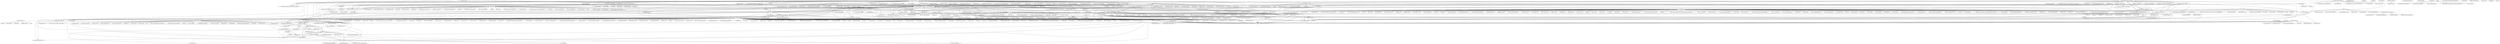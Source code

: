 strict digraph{
"http://cssanalytics.wordpress.com" [label="CSSA"];
"http://blogs.sas.com/content/sascom" [label="SAS Voices"];
"http://statisticalgraphics.blog.com" [label="http://statisticalgraphics.blog.com"];
"http://rdatamining.wordpress.com" [label="blog.RDataMining.com"];
"http://chartporn.org" [label="Chart Porn"];
"http://allthingsr.blogspot.com" [label="All Things R"];
"http://ejfox.com" [label="http://ejfox.com"];
"http://swedeneurostat.blogspot.com" [label="Sweden Statistics"];
"http://psychologicalstatistics.blogspot.com" [label="Psychological Statistics"];
"http://cscs.umich.edu/~crshalizi/weblog" [label="http://cscs.umich.edu/~crshalizi/weblog"];
"http://blog.sigfpe.com" [label="A Neighborhood of Infinity"];
"http://threesixty360.wordpress.com" [label="360"];
"http://yaroslavvb.blogspot.com" [label="Machine Learning, etc"];
"http://www.datavisualization.fr" [label="Looking 4 data visualization"];
"http://www.ask-cato.com" [label="Ask Cato"];
"http://www.columnfivemedia.com" [label="Column Five Media"];
"http://complexdiagrams.com" [label="Complex Diagrams"];
"http://bigcomputing.blogspot.com" [label="Big Computing"];
"http://www.edgebio.com/blog" [label="EdgeBio blogs"];
"http://blog.smola.org" [label="http://blog.smola.org"];
"http://manyeyes.alphaworks.ibm.com/manyeyes" [label="http://manyeyes.alphaworks.ibm.com/manyeyes"];
"http://pbeltrao.blogspot.com" [label="Public Rambling"];
"http://junkcharts.typepad.com/junk_charts" [label="http://junkcharts.typepad.com/junk_charts"];
"http://jess3.com" [label="http://jess3.com"];
"http://cra.org/govaffairs/blog" [label="COMPUTING RESEARCH POLICY BLOG"];
"http://www.marketingcharts.com" [label="Marketing Charts, Stats, Facts & Trends"];
"http://www.graphoftheweek.org" [label="Graph of the Week"];
"http://peltiertech.com/WordPress" [label="Peltier Tech Blog"];
"http://www.joeparry.com/blog" [label="Visual Design & Analysis"];
"http://www.sas-programming.com" [label="SAS Programming for Data Mining"];
"http://blogs.williams.edu/Morgan" [label="Frank Morgan"];
"http://hdr.undp.org" [label="http://hdr.undp.org"];
"http://taoshistat.wordpress.com" [label="Learning From Data"];
"http://biostatmatt.com" [label="BioStatMatt"];
"http://www.datadrivenconsulting.com" [label="http://www.datadrivenconsulting.com"];
"http://www.comscoredatamine.com" [label="http://www.comscoredatamine.com"];
"https://gephi.org" [label="Gephi"];
"http://spittoon.23andme.com" [label="The 23andMe Blog"];
"http://weblog.fortnow.com" [label="http://weblog.fortnow.com"];
"http://liesdamnedliesstatistics.com" [label="Lies, damned lies and statistics"];
"http://ml.typepad.com" [label="Machine Learning Thoughts"];
"http://www.statista.com" [label="http://www.statista.com"];
"http://regularize.wordpress.com" [label="regularize"];
"http://www.infogra.ph" [label="Infogra.ph"];
"http://statosphere.misentropy.com" [label="http://statosphere.misentropy.com"];
"http://www.briancragin.com" [label="Cragin Design"];
"http://www.cscs.umich.edu/~crshalizi/weblog" [label="http://www.cscs.umich.edu/~crshalizi/weblog"];
"http://ripetungi.com" [label="http://ripetungi.com"];
"http://seriousstats.wordpress.com" [label="Serious Stats"];
"http://genesearch.wordpress.com" [label="http://genesearch.wordpress.com"];
"http://www.usefulcharts.com" [label="http://www.usefulcharts.com"];
"http://shom83.blogspot.com" [label="Doyung"];
"http://terahertztechnology.blogspot.com" [label="Terahertz Technology"];
"http://pixel-shaker.fr" [label="Pixel shaker"];
"http://digitheadslabnotebook.blogspot.com" [label="Digithead's Lab Notebook"];
"http://www.aliquote.org" [label="http://www.aliquote.org"];
"http://www.infographiclove.com" [label="Infographic Love"];
"http://dataremixed.com" [label="DataRemixed"];
"http://jermdemo.blogspot.com" [label="Jermdemo Raised to the Law"];
"http://infographicjournal.com" [label="Infographic Journal"];
"http://dustingmixon.wordpress.com" [label="Short, Fat Matrices"];
"http://sharpstatistics.co.uk" [label="Sharp Statistics"];
"http://www.folioart.co.uk" [label="http://www.folioart.co.uk"];
"http://mfadiagrams.blogspot.com" [label="MFA Diagrams"];
"http://www.infojocks.com" [label="http://www.infojocks.com"];
"http://underpoint05.wordpress.com" [label="But it's under .05!"];
"http://www.arsmathematica.net" [label="Ars Mathematica"];
"http://designnotes.info" [label="DesignNotes by Michael Surtees | DesignNotes by Michael Surtees"];
"http://davidmlane.com/hyperstat/index.html" [label="http://davidmlane.com/hyperstat/index.html"];
"http://www.niceone.org" [label="http://www.niceone.org"];
"http://ergodicity.net" [label="An Ergodic Walk"];
"http://espacevide.net/articles" [label="Articles"];
"http://blogstats.wordpress.com" [label="Blog about Stats"];
"http://www.datapointed.net" [label="Data Pointed"];
"http://www.corrada.com/blog" [label="De Rerum Natura"];
"http://www.perceptualedge.com/blog" [label="Visual Business Intelligence"];
"http://www.sankey-diagrams.com" [label="Sankey Diagrams"];
"http://ivory.idyll.org/blog" [label="http://ivory.idyll.org/blog"];
"http://mrepidemiology.com" [label="Mr Epidemiology"];
"http://www.themonkeycage.org" [label="The Monkey Cage"];
"http://karpathy.ca/myblog" [label="http://karpathy.ca/myblog"];
"http://quantivity.wordpress.com" [label="Quantivity"];
"http://www.statsmakemecry.com" [label="http://www.statsmakemecry.com"];
"http://bps-msc.blogspot.com" [label="BPS Mathematics, Statistics & Computing Section"];
"http://www.juiceanalytics.com/writing" [label="Juice Analytics"];
"http://mysliceofpizza.blogspot.com" [label="my slice of pizza"];
"http://malkarouri.wordpress.com" [label="On Another Dimension"];
"http://www.vizworld.com" [label="VizWorld.com"];
"http://oelemento.wordpress.com" [label="http://oelemento.wordpress.com"];
"http://bcbio.wordpress.com" [label="http://bcbio.wordpress.com"];
"http://www.terminally-incoherent.com/blog" [label="http://www.terminally-incoherent.com/blog"];
"http://www.giseliramos.com.br/blog" [label="http://www.giseliramos.com.br/blog"];
"http://nuit-blanche.blogspot.com" [label="http://nuit-blanche.blogspot.com"];
"http://crossedstreams.com/wordpress" [label="http://crossedstreams.com/wordpress"];
"http://kbroman.wordpress.com" [label="http://kbroman.wordpress.com"];
"http://www.overcomingbias.com" [label="http://www.overcomingbias.com"];
"http://learnandteachstatistics.wordpress.com" [label="http://learnandteachstatistics.wordpress.com"];
"http://www.neoformix.com" [label="http://www.neoformix.com"];
"http://web.ece.rice.edu/richb" [label="Richard Baraniuk"];
"http://joelcadwell.blogspot.com" [label="Engaging Market Research"];
"http://blogs.sas.com/blognormal" [label="The Corner Office"];
"http://terrytao.wordpress.com" [label="What's new"];
"http://mirror2image.wordpress.com" [label="Mirror Image"];
"http://onertipaday.blogspot.com" [label="One R Tip A Day"];
"http://dailytekk.com" [label="DailyTekk"];
"http://godplaysdice.blogspot.com" [label="http://godplaysdice.blogspot.com"];
"http://romainfrancois.blog.free.fr" [label="Romain Francois, Professional R Enthusiast"];
"http://mybiasedcoin.blogspot.com" [label="My Biased Coin"];
"http://brenocon.com/blog" [label="AI and Social Science - Brendan O'Connor"];
"http://blog.infochimps.com" [label="http://blog.infochimps.com"];
"http://infostructuralist.wordpress.com" [label="The Information Structuralist"];
"http://webmaths.wordpress.com" [label="Webmaths"];
"http://wmbriggs.com/blog" [label="http://wmbriggs.com/blog"];
"http://mrvacuumtube.blogspot.com" [label="Mr. Vacuum Tube"];
"http://www.andypope.info/index.htm" [label="http://www.andypope.info/index.htm"];
"http://thousandfold.net/cz" [label="ChapterZero"];
"http://www.InfoMonkeys.com" [label="http://www.InfoMonkeys.com"];
"http://allendowney.blogspot.com" [label="Probably Overthinking It"];
"http://www.data-mining-blog.com" [label="Data Mining - Blog.com"];
"http://gowers.wordpress.com" [label="Gowers's Weblog"];
"http://www.staubman.com/index.php" [label="http://www.staubman.com/index.php"];
"http://nuit-blanche.blogspot.it" [label="Nuit Blanche"];
"http://statisticsforum.wordpress.com" [label="http://statisticsforum.wordpress.com"];
"http://rhodestales.com" [label="http://rhodestales.com"];
"http://timsalimans.com" [label="Tim Salimans on Data Analysis"];
"http://geekmusfir.wordpress.com" [label="Geekmusfir"];
"http://guiuestc.blogspot.com" [label="http://guiuestc.blogspot.com"];
"http://educationandstatistics.blogspot.com" [label="Education and Statistics"];
"http://infographicsite.com" [label="http://infographicsite.com"];
"http://scienceandreason.blogspot.com" [label="Science and Reason"];
"http://www.r-statistics.com" [label="R-statistics blog"];
"http://davidakenny.net" [label="http://davidakenny.net"];
"http://radar.oreilly.com" [label="O'Reilly Radar - Insight, analysis, and research about emerging technologies"];
"http://www.infographicsshowcase.com" [label="Infographics Showcase"];
"http://errorstatistics.com" [label="http://errorstatistics.com"];
"http://www.theworldasflatland.net" [label="http://www.theworldasflatland.net"];
"http://ongenes.blogspot.com" [label="Information on Genes"];
"http://www.statsmakemecry.com/smmctheblog" [label="Deviant Square Stats Tutorials"];
"http://davegiles.blogspot.com" [label="http://davegiles.blogspot.com"];
"http://www.geneticsandhealth.com" [label="http://www.geneticsandhealth.com"];
"http://www.visualcomplexity.com/vc" [label="http://www.visualcomplexity.com/vc"];
"http://rtutorialseries.blogspot.com" [label="R Tutorial Series"];
"http://fellinlovewithdata.com" [label="Fell in Love with Data"];
"http://orgtheory.wordpress.com" [label="orgtheory.net"];
"http://freakonometrics.blog.free.fr" [label="http://freakonometrics.blog.free.fr"];
"http://thelogcabin.wordpress.com" [label="The Log Cabin"];
"http://errorstatistics.blogspot.com" [label="Error Statistics Philosophy"];
"http://hashimotolaboratory.blogspot.com" [label="Hashimoto Laboratory's Blog"];
"http://omicsomics.blogspot.com" [label="Omics! Omics!"];
"http://ngs-expert.com" [label="NGS Expert Blog"];
"http://www.analyticbridge.com" [label="http://www.analyticbridge.com"];
"http://r-bloggers.com" [label="http://r-bloggers.com"];
"http://blog.computationalcomplexity.org" [label="Computational Complexity"];
"http://daily-scala.blogspot.com" [label="Daily scala"];
"http://mygenomix.wordpress.com" [label="my GenomiX"];
"http://communicationnation.blogspot.com" [label="Communication Nation"];
"http://bergmanlab.smith.man.ac.uk/?page_id=45" [label="Bergman Lab"];
"http://www.mii.ucla.edu/causality" [label="Causal Analysis in Theory and Practice"];
"http://visualcomplexity.com" [label="http://visualcomplexity.com"];
"http://blog.data-miners.com" [label="Data Miners Blog"];
"http://timeplots.com" [label="http://timeplots.com"];
"http://blog.goldenhelix.com" [label="Our 2 SNPs..."];
"http://lamages.blogspot.com" [label="mages' blog"];
"http://blogperso.univ-rennes1.fr/arthur.charpentier" [label="Arthur Charpentier"];
"http://messymatters.com" [label="http://messymatters.com"];
"http://rna-seqblog.com" [label="RNA-Seq Blog"];
"http://blogs.sas.com/content/iml" [label="The DO Loop"];
"http://tierneylab.blogs.nytimes.com" [label="TierneyLab"];
"http://www.infogr8.com" [label="http://www.infogr8.com"];
"http://matlabdatamining.blogspot.com" [label="Data Mining in MATLAB"];
"http://bayesianbiologist.com" [label="bayesianbiologist"];
"http://datamining.typepad.com" [label="http://datamining.typepad.com"];
"http://thewhyaxis.info" [label="http://thewhyaxis.info"];
"http://marciomarim.com/blog" [label="Marcio Marim"];
"http://www.walkingrandomly.com" [label="Walking Randomly"];
"http://infographicworld.com" [label="Infographic World"];
"http://mathblogging.wordpress.com" [label="Mathblogging.org -- the Blog"];
"http://codeandculture.wordpress.com" [label="Code and Culture"];
"http://secretsofconsulting.blogspot.com" [label="Gerald Weinberg's Secrets of Writing and Consulting"];
"http://probweb.berkeley.edu" [label="http://probweb.berkeley.edu"];
"http://compgen.blogspot.com" [label="Epistasis Blog"];
"http://www.rdatamining.com" [label="http://www.rdatamining.com"];
"http://www.swissinfographics.com" [label="SwissInfographics"];
"http://flxlexblog.wordpress.com" [label="In between lines of code"];
"http://blog.openhelix.eu" [label="The OpenHelix Blog"];
"http://blogs.mbs.edu/fishing-in-the-bay" [label="Fishing in the Bay"];
"http://dahuasky.wordpress.com" [label="http://dahuasky.wordpress.com"];
"http://ubseblz.wordpress.com" [label="Economics and Statistics Confuse Me"];
"http://blog.lupi-software.com" [label="Lupi on Software"];
"http://strangemaps.wordpress.com" [label="http://strangemaps.wordpress.com"];
"http://www.genomesunzipped.org" [label="Genomes Unzipped"];
"http://bickson.blogspot.com" [label="Large Scale Machine Learning and Other Animals"];
"http://doingbayesiandataanalysis.blogspot.com" [label="Doing Bayesian Data Analysis"];
"http://www.freakonomics.com/blog" [label="Freakonomics"];
"http://www.maxgadney.com" [label="maxgadney.com"];
"http://quantombone.blogspot.com" [label="tombone's blog"];
"http://statswithcats.wordpress.com" [label="Stats With Cats Blog"];
"http://faculty.chass.ncsu.edu/garson/PA765/statnote.htm" [label="http://faculty.chass.ncsu.edu/garson/PA765/statnote.htm"];
"http://highlyscalable.wordpress.com" [label="Highly Scalable Blog"];
"http://trinkersstatsstuff.wordpress.com" [label="TRinker's Stats Blog"];
"http://xianblog.wordpress.com" [label="Xi'an's Og"];
"http://addictedtor.free.fr/graphiques" [label="http://addictedtor.free.fr/graphiques"];
"http://blogs.sas.com/content/sasdummy" [label="http://blogs.sas.com/content/sasdummy"];
"http://darrenjw.wordpress.com" [label="Darren Wilkinson's research blog"];
"http://pathogenomics.bham.ac.uk/blog" [label="http://pathogenomics.bham.ac.uk/blog"];
"http://www.inside-r.org" [label="http://www.inside-r.org"];
"http://mat.gsia.cmu.edu/blog" [label="http://mat.gsia.cmu.edu/blog"];
"http://InfographicDesign.org" [label="Infographic Design"];
"http://periscopic.com" [label="http://periscopic.com"];
"http://hackaday.com" [label="Hack a Day"];
"http://blog.360.yahoo.com/blog-fjmXwIAjcKjZxsEcaDFYdQ--" [label="http://blog.360.yahoo.com/blog-fjmXwIAjcKjZxsEcaDFYdQ--"];
"http://googlepolitics.blogspot.com" [label="Politics & Elections Blog"];
"http://www.cnblogs.com/jerrylead" [label="_JerryLead"];
"http://blogs.reuters.com/felix-salmon" [label="Felix Salmon"];
"http://infographiq.com" [label="Infographiq"];
"http://blog.gillerinvestments.com" [label="http://blog.gillerinvestments.com"];
"http://fungalgenomes.org/blog" [label="The Hyphal Tip"];
"http://blog.rguha.net" [label="So much to do, so little time"];
"http://unapologetic.wordpress.com" [label="The Unapologetic Mathematician"];
"http://blogs.forrester.com/market_insights" [label="http://blogs.forrester.com/market_insights"];
"http://media.aau.dk/CRISSP" [label="http://media.aau.dk/CRISSP"];
"http://www.politigenomics.com" [label="PolITiGenomics"];
"http://datamining.typepad.com/data_mining" [label="http://datamining.typepad.com/data_mining"];
"http://nuit-blanche.wordpress.com" [label="http://nuit-blanche.wordpress.com"];
"http://statisfaction.wordpress.com" [label="Statisfaction"];
"http://seqonomics.blogspot.it" [label="Seqonomics"];
"http://djalil.chafai.net/blog" [label="Libres penses d'un mathmaticien ordinaire"];
"http://analytics4business.wordpress.com" [label="analytics4business"];
"http://www.visualcomplexity.com/vc/blog" [label="VC blog"];
"http://martynplummer.wordpress.com" [label="JAGS News"];
"http://timelyportfolio.blogspot.com" [label="Timely Portfolio"];
"http://newsaesthetics.tumblr.com" [label="News Aesthetics"];
"http://junkcharts.typepad.com" [label="Junk Charts"];
"http://xplane.com" [label="http://xplane.com"];
"http://blogs.wsj.com/numbersguy" [label="The Numbers Guy"];
"http://www.decisionsciencenews.com" [label="Decision Science News"];
"http://www.thegeneticgenealogist.com" [label="The Genetic Genealogist"];
"http://www.portfolioprobe.com/blog" [label="Portfolio Probe"];
"http://eagereyes.org" [label="eagereyes"];
"http://blog.stodden.net" [label="Victoria Stodden"];
"http://www.serialmapper.com" [label="Serial Mapper"];
"http://timmanns.blogspot.com" [label="Blog by Tim Manns (data mining blog)"];
"http://thegenesherpa.blogspot.com" [label="http://thegenesherpa.blogspot.com"];
"http://iitstatwizards.blogspot.com" [label="http://iitstatwizards.blogspot.com"];
"http://stochastix.wordpress.com" [label="Rod Carvalho"];
"http://www.infographicsblog.com" [label="Infographics Blog"];
"http://www.programmingr.com/taxonomy/term/14/0" [label="http://www.programmingr.com/taxonomy/term/14/0"];
"http://freakonometrics.blog.free.fr/index.php" [label="Freakonometrics"];
"http://utvbloggen.se" [label="IT-Entreprenr Jonas Lejon"];
"http://www.mathlesstraveled.com" [label="The Math Less Traveled"];
"http://nowsourcing.com" [label="NowSourcing.Com"];
"http://using-r-project.blogspot.com" [label="The power of R"];
"http://realizationsinbiostatistics.blogspot.com" [label="Realizations in Biostatistics"];
"http://www.quantumforest.com" [label="Quantum Forest"];
"http://lovestats.wordpress.com" [label="The LoveStats Blog"];
"http://opticalimaging.org/OISblog" [label="OISblog"];
"http://neomam.com" [label="Neo Mam Infographic Agency"];
"http://www.johnmyleswhite.com" [label="John Myles White"];
"http://www.theusrus.de/blog" [label="Statistical Graphics and more"];
"http://www.straightstatistics.org" [label="http://www.straightstatistics.org"];
"http://www.pandasthumb.org" [label="http://www.pandasthumb.org"];
"http://nextgenseq.blogspot.com" [label="Next-Gen Sequencing"];
"http://haldanessieve.org" [label="Haldane's Sieve"];
"http://understandinguncertainty.org" [label="Understanding Uncertainty"];
"http://laurent-duval.blogspot.com" [label="La vertu d'un LA The virtue of an A - A fortunate hive"];
"http://suksmono.wordpress.com" [label="http://suksmono.wordpress.com"];
"http://www.joelertola.com/grfx/index.html" [label="http://www.joelertola.com/grfx/index.html"];
"http://brainstat.blogspot.com" [label="brain + map + statistics"];
"http://blog.diegovalle.net" [label="Diego Valle's Blog"];
"http://infographer.ru/en" [label="Infographer    ."];
"http://www.westwood.edu/programs/school-of-design/visual-communications" [label="http://www.westwood.edu/programs/school-of-design/visual-communications"];
"http://www.r-chart.com" [label="R-Chart"];
"http://myreckonings.com/wordpress" [label="Dead Reckonings"];
"http://blog.revolutionanalytics.com" [label="Revolutions"];
"http://nsaunders.wordpress.com" [label="What You're Doing Is Rather Desperate"];
"http://www.neurevolution.net" [label="Neurevolution"];
"http://hunch.net" [label="Machine Learning (Theory)"];
"http://www.statschat.org.nz" [label="Stats Chat"];
"http://thegenomefactory.blogspot.com.au" [label="The Genome Factory"];
"http://spectralholes.blogspot.com" [label="Spectral Holes"];
"http://fivethirtyeight.blogs.nytimes.com" [label="FiveThirtyEight"];
"http://hackmap.blogspot.com" [label="Bio and Geo Informatics"];
"http://lousodrome.net/blog" [label="http://lousodrome.net/blog"];
"http://quomodocumque.wordpress.com" [label="Quomodocumque"];
"http://electronsandholes.blogspot.com" [label="Electrons and holes"];
"http://statsblogs.com" [label="http://statsblogs.com"];
"http://robinryder.wordpress.com" [label="Robin Ryder's blog"];
"http://permut.wordpress.com" [label="Permutations"];
"http://news.bbc.co.uk/1/hi/magazine/7883619.stm" [label="http://news.bbc.co.uk/1/hi/magazine/7883619.stm"];
"http://blogs.sas.com/sasdummy" [label="The SAS Dummy"];
"http://www.statisticsblog.com" [label="Probability and statistics blog"];
"http://migration.wordpress.com" [label="Migrations"];
"http://www.iq.harvard.edu/blog/sss" [label="Social Science Statistics Blog"];
"http://fabricebaudoin.wordpress.com" [label="Research and Lecture notes"];
"http://www.jamesandthegiantcorn.com" [label="James and the Giant Corn"];
"http://core-genomics.blogspot.com" [label="CoreGenomics"];
"http://rbaltman.wordpress.com" [label="Building confidence."];
"http://stataccess.blogspot.com" [label="Access to Statistics"];
"http://blogs.forbes.com/naomirobbins" [label="Effective Graphs"];
"http://www.wallstats.com" [label="http://www.wallstats.com"];
"http://fseoane.net/blog" [label="http://fseoane.net/blog"];
"http://www.drewconway.com/zia" [label="Zero Intelligence Agents"];
"http://www.dataminingblog.com" [label="http://www.dataminingblog.com"];
"http://sayitvisually.com" [label="http://sayitvisually.com"];
"http://www.statalgo.com" [label="statalgo"];
"http://www.statsblogs.com" [label="Statistics Blogs @ StatsBlogs.com"];
"http://ongenetics.blogspot.com" [label="On Genetics"];
"http://www.chartsmapsdiagrams.com" [label="http://www.chartsmapsdiagrams.com"];
"http://rsnippets.blogspot.com" [label="R snippets"];
"http://bpchesney.org" [label="bpchesney.org"];
"http://two-n.com" [label="http://two-n.com"];
"http://christophergandrud.blogspot.com" [label="Christopher Gandrud"];
"http://tm.durusau.net" [label="Another Word For It"];
"http://bogumilkaminski.home.pl/index.php" [label="http://bogumilkaminski.home.pl/index.php"];
"http://brainchronicle.blogspot.com" [label="Brain Chronicle"];
"http://simplecomplexity.net" [label="http://simplecomplexity.net"];
"http://www.databison.com" [label="Excel & VBA - Databison"];
"http://r4stats.com" [label="r4stats.com"];
"http://newswithnumbers.com" [label="News With Numbers"];
"http://datajournalists.org" [label="http://datajournalists.org"];
"http://simplystatistics.org" [label="http://simplystatistics.org"];
"http://gilkalai.wordpress.com" [label="Combinatorics and more"];
"http://www.97thfloor.com/social-media/infographics" [label="http://www.97thfloor.com/social-media/infographics"];
"http://www.johndcook.com/blog" [label="The Endeavour"];
"http://www.linkedin.com/in/keithrobison" [label="http://www.linkedin.com/in/keithrobison"];
"http://www.funnelinc.com" [label="http://www.funnelinc.com"];
"http://scienceinthesands.blogspot.com" [label="Science in the Sands"];
"http://normaldeviate.wordpress.com" [label="http://normaldeviate.wordpress.com"];
"http://abbottanalytics.blogspot.com" [label="Data Mining and Predictive Analytics"];
"http://statbandit.wordpress.com" [label="Stat Bandit"];
"http://www.johngrimwade.com" [label="http://www.johngrimwade.com"];
"http://mathpages.blogspot.com" [label="Math Pages Blog"];
"http://to-cs.blog.sohu.com" [label="Compressive Sensing"];
"http://visualmethods.blogspot.com" [label="http://visualmethods.blogspot.com"];
"http://robjhyndman.com" [label="Rob J Hyndman"];
"http://lewko.wordpress.com" [label="Lewko's blog"];
"http://nicolasrapp.com" [label="nicolasrapp.com"];
"http://www.flowingdata.com" [label="http://www.flowingdata.com"];
"http://harvestimaging.com/blog" [label="Harvest Imaging Blog"];
"http://gettinggeneticsdone.blogspot.com" [label="Getting Genetics Done"];
"http://brainwindows.wordpress.com" [label="Brain Windows"];
"http://www.cerebralmastication.com" [label="Cerebral Mastication"];
"http://blog.informationgeometry.org" [label="Computational Information Geometry Wonderland"];
"http://blog.malde.org" [label="http://blog.malde.org"];
"http://ftalphaville.ft.com" [label="http://ftalphaville.ft.com"];
"http://www.smartdraw.com" [label="http://www.smartdraw.com"];
"http://infographiclabs.com" [label="Infographic Labs"];
"http://my.biotechlife.net" [label="My Biotech Life"];
"http://planetr.stderr.org" [label="http://planetr.stderr.org"];
"http://www.cros-portal.eu/frontpage" [label="http://www.cros-portal.eu/frontpage"];
"http://www.kimberleycrofts.com" [label="http://www.kimberleycrofts.com"];
"http://www.massgenomics.org" [label="MassGenomics"];
"http://blog.i2pi.com" [label="http://blog.i2pi.com"];
"http://www.braintapper.com" [label="http://www.braintapper.com"];
"http://www.sciencebasedmedicine.org" [label="Science-Based Medicine"];
"http://www.andrewgelman.com/blog" [label="http://www.andrewgelman.com/blog"];
"http://dataminingblog.com" [label="Data Mining Research"];
"http://update.snd.org" [label="http://update.snd.org"];
"http://societytosupressthecorrelationcoefficient.wordpress.com" [label="The Society for the Suppression of the Correlation Coefficient"];
"http://11011110.livejournal.com" [label="http://11011110.livejournal.com"];
"http://www.homolog.us/blogs" [label="Homologus"];
"http://blog.echen.me" [label="http://blog.echen.me"];
"http://rbresearch.wordpress.com" [label="rbresearch"];
"http://chandoo.org/wp" [label="Chandoo.org - Learn Excel & Charting Online"];
"http://www.daniel-lemire.com" [label="http://www.daniel-lemire.com"];
"http://physical-thought.blogspot.com" [label="http://physical-thought.blogspot.com"];
"http://www.medbioworld.com/postgenomics_blog" [label="http://www.medbioworld.com/postgenomics_blog"];
"http://www.r-bloggers.com" [label="R-bloggers"];
"http://gianlubaio.blogspot.com" [label="Gianluca Baio's blog"];
"http://pleiotropy.fieldofscience.com" [label="Pleiotropy"];
"http://observationalepidemiology.blogspot.com" [label="Observational Epidemiology"];
"http://people.umass.edu/mduarte/Main/Main.html" [label="http://people.umass.edu/mduarte/Main/Main.html"];
"http://www.mikesudal.com" [label="mikesudal"];
"http://infonewt.com" [label="http://infonewt.com"];
"http://worldofrcraft.blogspot.com" [label="World of R-Craft"];
"http://www.andrewgelman.com" [label="Statistical Modeling, Causal Inference, and Social Science"];
"http://www.computersdontsee.net" [label="Computers don't see"];
"http://lemire.me/blog" [label="Daniel Lemire's blog"];
"http://botthoughts.wordpress.com" [label="Bot Thoughts"];
"http://michaelnielsen.org/blog" [label="Michael Nielsen"];
"http://chartsnthings.tumblr.com" [label="chartsnthings"];
"http://zoonek2.free.fr/UNIX/48_R/all.html" [label="http://zoonek2.free.fr/UNIX/48_R/all.html"];
"http://heuristically.wordpress.com" [label="Heuristic Andrew"];
"https://wiki.hpcc.msu.edu/display/~johnj@msu.edu" [label="https://wiki.hpcc.msu.edu/display/~johnj@msu.edu"];
"http://www.coolinfographics.com" [label="Cool Infographics"];
"http://ffctn.com" [label="http://ffctn.com"];
"http://gottwurfelt.wordpress.com" [label="God plays dice"];
"http://damarisbsarria.blogspot.com" [label="How I Am Becoming An Astronaut"];
"http://substratumseries.com" [label="Substratum Series"];
"http://alittleknowledge.wordpress.com" [label="http://alittleknowledge.wordpress.com"];
"http://statmethods.wordpress.com" [label="statMethods blog"];
"http://lkozma.net/blog" [label="next big thing syndrome"];
"http://citizen-statistician.org" [label="Citizen-Statistician"];
"http://dailyinfographic.com" [label="Daily Infographic"];
"http://www.datagenetics.com/blog.html" [label="http://www.datagenetics.com/blog.html"];
"http://dirk.eddelbuettel.com" [label="http://dirk.eddelbuettel.com"];
"http://visualoop.com" [label="http://visualoop.com"];
"http://viksalgorithms.blogspot.com" [label="R, Ruby, and Finance"];
"https://wiki.hpcc.msu.edu/display/~johnj@msu.edu/" [label="https://wiki.hpcc.msu.edu/display/~johnj@msu.edu/"];
"http://trinkerrstuff.wordpress.com" [label="TRinker's R Blog"];
"http://www.hilarymason.com" [label="hilarymason.com"];
"http://blogs.abcnews.com/thenumbers" [label="Politics  Polls"];
"http://machinevision4users.blogspot.com" [label="Machine Vision 4 Users"];
"http://www.cscs.lsa.umich.edu/~crshalizi/weblog" [label="http://www.cscs.lsa.umich.edu/~crshalizi/weblog"];
"http://www.thejuliagroup.com/blog" [label="AnnMaria's Blog"];
"http://yetaspblog.wordpress.com" [label="Le Petit Chercheur Illustr"];
"http://www.clcngs.com" [label="http://www.clcngs.com"];
"http://teachingcollegemath.com" [label="Busynessgirl"];
"http://www.win-vector.com/blog" [label="Win-Vector Blog"];
"http://www.bestinfographics.co.uk" [label="Best Infographics"];
"http://baselinescenario.com" [label="The Baseline Scenario"];
"http://polylogblog.wordpress.com" [label="the polylogblog"];
"http://infosthetics.com" [label="http://infosthetics.com"];
"http://honglangwang.wordpress.com" [label="Honglang Wang's Blog"];
"http://marchonscience.blogspot.com" [label="Zhilin's Scientific Journey"];
"http://blog.visual.ly" [label="http://blog.visual.ly"];
"http://chrisladroue.com" [label="http://chrisladroue.com"];
"http://perceptualedge.com/blog" [label="http://perceptualedge.com/blog"];
"http://www.analysisfactor.com" [label="http://www.analysisfactor.com"];
"http://mark.reid.name/iem" [label="http://mark.reid.name/iem"];
"http://www.seewhatyoumean.blogspot.com" [label="Seewhatyoumean"];
"http://micheleguieu.blogspot.com" [label="inspiration, etc..."];
"http://guidetodatamining.com" [label="A Programmer's Guide to Data Mining"];
"http://hao1990.blogspot.com" [label="Hao's TechBlog"];
"http://pleasemakeanote.blogspot.com" [label="Please Make A Note"];
"http://cooldata.wordpress.com" [label="CoolData blog"];
"http://www.2physics.com" [label="2Physics"];
"http://yihui.name/en" [label="http://yihui.name/en"];
"http://qchu.wordpress.com" [label="Annoying Precision"];
"http://ggorjan.blogspot.com" [label="Gregor Gorjanc (gg)"];
"http://fishyoperations.com" [label="FishyOperations"];
"http://scienceblogs.com/digitalbio" [label="Discovering Biology in a Digital World"];
"http://socialmediagraphics.posterous.com" [label="http://socialmediagraphics.posterous.com"];
"http://serialconsign.com" [label="http://serialconsign.com"];
"http://blog.fejes.ca" [label="blog.fejes.ca"];
"http://www.globalpolicyjournal.com" [label="http://www.globalpolicyjournal.com"];
"http://rjlipton.wordpress.com" [label="Gdel's Lost Letter and P=NP"];
"http://www.kinecthacks.net" [label="KinectHacks.net"];
"http://www.technologyreview.com/stream" [label="http://www.technologyreview.com/stream"];
"http://bpr3.org/?page_id=56" [label="http://bpr3.org/?page_id=56"];
"/" [label="/"];
"http://www.fluxvfx.com/shop/infographics" [label="http://www.fluxvfx.com/shop/infographics"];
"http://phylogenomics.blogspot.com" [label="The Tree of Life"];
"http://iitstatwizards.weebly.com" [label="http://iitstatwizards.weebly.com"];
"http://minethatdata.blogspot.com" [label="http://minethatdata.blogspot.com"];
"http://danallenby.wordpress.com" [label="Ideas for Annual Giving"];
"http://www.willowgarage.com/blog" [label="http://www.willowgarage.com/blog"];
"http://yall1.blogs.rice.edu" [label="http://yall1.blogs.rice.edu"];
"http://www.theanalysisfactor.com" [label="The Analysis Factor"];
"http://www.ngsleaders.org" [label="http://www.ngsleaders.org"];
"http://ngs-brescia.blogspot.it" [label="http://ngs-brescia.blogspot.it"];
"http://www.pitchinteractive.com" [label="http://www.pitchinteractive.com"];
"http://www.rensenieuwenhuis.nl" [label="Curving Normality"];
"http://blog.oddhead.com" [label="Oddhead Blog"];
"http://www.visualnews.com/category/infographics" [label="Visual News"];
"http://www.badscience.net" [label="Bad Science"];
"http://igraphicsexplained.blogspot.com" [label="iGraphics explained"];
"http://www.excelcharts.com/blog" [label="The Excel Charts Blog"];
"http://engineering-returns.com" [label="Engineering Returns"];
"http://blogs.forbes.com/matthewherper" [label="The Medicine Show"];
"http://machine-learning.blogspot.com" [label="Social Media, Data Mining & Machine Learning"];
"http://blog.plover.com" [label="The Universe of Discourse"];
"http://conflate.net/inductio" [label="http://conflate.net/inductio"];
"http://www.informationisbeautiful.net" [label="Information Is Beautiful"];
"http://understandinguncertainty.org/blog" [label="http://understandinguncertainty.org/blog"];
"http://vizwiz.blogspot.com" [label="VizWiz"];
"http://scienceblogs.com/evolgen" [label="evolgen"];
"http://nlpers.blogspot.com" [label="natural language processing blog"];
"http://www.styleandflow.com" [label="Information Graphics Gallery | Info Graphics Inspiration | Style & Flow"];
"http://linbaba.wordpress.com" [label="Journey into Randomness"];
"http://vizthink.com" [label="http://vizthink.com"];
"http://wildaboutmath.com" [label="Wild About Math!"];
"http://alstatr.blogspot.com" [label="ALSTAT R Blog"];
"http://geomblog.blogspot.com" [label="The Geomblog"];
"http://kevin-gattaca.blogspot.com" [label="Kevin's GATTACA World"];
"http://visualthinkmap.blogspot.com" [label="http://visualthinkmap.blogspot.com"];
"http://blog.vinux.in" [label="Fiddling with data and code"];
"http://thedailyviz.com" [label="The Daily Viz"];
"http://sas-and-r.blogspot.com" [label="SAS and R"];
"http://junkcharts.typepad.com/numbersruleyourworld" [label="Numbers Rule Your World"];
"http://www.mathfinance.cn" [label="http://www.mathfinance.cn"];
"http://tiffanyfarrant.co.uk" [label="Tiffany Farrant - Information Design"];
"http://www.thepersonalgenome.com" [label="The Personal Genome"];
"http://www.genomeweb.com" [label="http://www.genomeweb.com"];
"http://stupidmatlabhacks.tumblr.com" [label="http://stupidmatlabhacks.tumblr.com"];
"http://scharrheds.blogspot.com" [label="Health Economics and Decision Science Blog @ ScHARR"];
"http://www.futurepicture.org" [label="FUTUREPICTURE"];
"https://normaldeviate.wordpress.com" [label="Normal Deviate"];
"http://www.vizthink.com/blog" [label="VizThink"];
"http://systematicinvestor.wordpress.com" [label="Systematic Investor"];
"http://timharford.com/articles/undercovereconomist" [label="Tim Harford"];
"http://www.mathpuzzle.com" [label="http://www.mathpuzzle.com"];
"http://image-sensors-world.blogspot.com" [label="Image Sensors World"];
"http://blog.thingiverse.com" [label="Thingiverse Blog"];
"http://seqanswers.com" [label="http://seqanswers.com"];
"http://mathnotations.blogspot.com" [label="MathNotations"];
"http://adventuresinr.wordpress.com" [label="Adventures in R"];
"http://www.spsstools.net" [label="http://www.spsstools.net"];
"http://almostsure.wordpress.com" [label="Almost Sure"];
"http://weitaiyun.blogspot.com" [label="Taiyun Wei"];
"http://jeromyanglim.blogspot.com" [label="http://jeromyanglim.blogspot.com"];
"http://www.zcliu.org/blog" [label="Zhicheng Liu"];
"http://infographicsnews.blogspot.com" [label="Infographics news"];
"http://www.datamining-blog.de" [label="Data Mining - Blog.de"];
"http://www.eyeondna.com" [label="Eye on DNA"];
"http://bit-player.org" [label="bit-player"];
"http://blog.many-eyes.com" [label="http://blog.many-eyes.com"];
"http://www.genomicslawreport.com" [label="Genomics Law Report"];
"http://www.guardian.co.uk/news/datablog" [label="http://www.guardian.co.uk/news/datablog"];
"http://www.carlislerainey.com" [label="Carlisle Rainey"];
"http://learnr.wordpress.com" [label="Learning R"];
"http://pairach.com" [label="Pairach Piboonrungroj"];
"http://www.markheckmann.de" [label="Mark Heckmann - Blog"];
"http://numberblog.wordpress.com" [label="Big Numbers"];
"http://onbiostatistics.blogspot.com" [label="On Biostatistics and Clinical Trials"];
"http://gazeinteraction.blogspot.com" [label="Martin Tall On Gaze Interaction"];
"http://rdataviz.wordpress.com" [label="Data visualization (in R)"];
"http://www.mikewirthart.com" [label="http://www.mikewirthart.com"];
"http://davidketcheson.info" [label="http://davidketcheson.info"];
"http://rgm2.lab.nig.ac.jp/RGM2/images.php?show=all&pageID=1405" [label="http://rgm2.lab.nig.ac.jp/RGM2/images.php?show=all&pageID=1405"];
"http://media.aau.dk/null_space_pursuits" [label="http://media.aau.dk/null_space_pursuits"];
"http://ryouready.wordpress.com" [label="R you ready?"];
"http://shuisman.com" [label="Sander Huisman"];
"http://www.r-tutor.com" [label="R Tutorial"];
"http://sinama.org" [label="| Site Wide Activity"];
"http://letsplaymath.wordpress.com" [label="Let's Play Math!"];
"http://infographicpics.com" [label="Infographic Pics"];
"http://thestatsblog.wordpress.com" [label=""]
"http://chartporn.org" -> "http://www.flowingdata.com";
"http://chartporn.org" -> "http://www.coolinfographics.com";
"http://chartporn.org" -> "http://www.informationisbeautiful.net";
"http://psychologicalstatistics.blogspot.com" -> "http://seriousstats.wordpress.com";
"http://psychologicalstatistics.blogspot.com" -> "http://societytosupressthecorrelationcoefficient.wordpress.com";
"http://psychologicalstatistics.blogspot.com" -> "http://bps-msc.blogspot.com";
"http://psychologicalstatistics.blogspot.com" -> "http://www.andrewgelman.com";
"http://psychologicalstatistics.blogspot.com" -> "http://www.r-bloggers.com";
"http://junkcharts.typepad.com/junk_charts" -> "http://designnotes.info";
"http://junkcharts.typepad.com/junk_charts" -> "http://www.andrewgelman.com";
"http://junkcharts.typepad.com/junk_charts" -> "http://www.flowingdata.com";
"http://junkcharts.typepad.com/junk_charts" -> "http://www.perceptualedge.com/blog";
"http://junkcharts.typepad.com/junk_charts" -> "http://www.guardian.co.uk/news/datablog";
"http://junkcharts.typepad.com/junk_charts" -> "http://www.sankey-diagrams.com";
"http://junkcharts.typepad.com/junk_charts" -> "http://learnr.wordpress.com";
"http://junkcharts.typepad.com/junk_charts" -> "http://www.smartdraw.com";
"http://junkcharts.typepad.com/junk_charts" -> "http://www.andypope.info/index.htm";
"http://junkcharts.typepad.com/junk_charts" -> "http://www.juiceanalytics.com/writing";
"http://junkcharts.typepad.com/junk_charts" -> "http://www.coolinfographics.com";
"http://junkcharts.typepad.com/junk_charts" -> "http://infosthetics.com";
"http://junkcharts.typepad.com/junk_charts" -> "http://www.theusrus.de/blog";
"http://junkcharts.typepad.com/junk_charts" -> "http://www.databison.com";
"http://junkcharts.typepad.com/junk_charts" -> "http://strangemaps.wordpress.com";
"http://junkcharts.typepad.com/junk_charts" -> "http://www.visualcomplexity.com/vc/blog";
"http://junkcharts.typepad.com/junk_charts" -> "http://chandoo.org/wp";
"http://junkcharts.typepad.com/junk_charts" -> "http://www.maxgadney.com";
"http://junkcharts.typepad.com/junk_charts" -> "http://peltiertech.com/WordPress";
"http://junkcharts.typepad.com/junk_charts" -> "http://www.joeparry.com/blog";
"http://junkcharts.typepad.com/junk_charts" -> "http://www.excelcharts.com/blog";
"http://junkcharts.typepad.com/junk_charts" -> "http://www.r-bloggers.com";
"http://junkcharts.typepad.com/junk_charts" -> "http://visualmethods.blogspot.com";
"http://junkcharts.typepad.com/junk_charts" -> "http://eagereyes.org";
"http://junkcharts.typepad.com/junk_charts" -> "http://www.informationisbeautiful.net";
"http://www.graphoftheweek.org" -> "http://datajournalists.org";
"http://www.graphoftheweek.org" -> "http://www.statsblogs.com";
"http://www.graphoftheweek.org" -> "http://rhodestales.com";
"http://www.graphoftheweek.org" -> "http://www.r-bloggers.com";
"http://www.sas-programming.com" -> "http://www.statsblogs.com";
"http://www.sas-programming.com" -> "http://www.r-bloggers.com";
"http://taoshistat.wordpress.com" -> "http://www.statsblogs.com";
"http://taoshistat.wordpress.com" -> "http://thelogcabin.wordpress.com";
"http://taoshistat.wordpress.com" -> "http://xianblog.wordpress.com";
"http://taoshistat.wordpress.com" -> "http://www.andrewgelman.com";
"http://taoshistat.wordpress.com" -> "http://understandinguncertainty.org";
"http://liesdamnedliesstatistics.com" -> "http://infosthetics.com";
"http://liesdamnedliesstatistics.com" -> "http://junkcharts.typepad.com/numbersruleyourworld";
"http://liesdamnedliesstatistics.com" -> "http://datamining.typepad.com";
"http://liesdamnedliesstatistics.com" -> "http://thestatsblog.wordpress.com";
"http://liesdamnedliesstatistics.com" -> "http://www.statista.com";
"http://liesdamnedliesstatistics.com" -> "http://blogs.forrester.com/market_insights";
"http://liesdamnedliesstatistics.com" -> "http://www.statisticsblog.com";
"http://liesdamnedliesstatistics.com" -> "http://www.hilarymason.com";
"http://liesdamnedliesstatistics.com" -> "http://statosphere.misentropy.com";
"http://liesdamnedliesstatistics.com" -> "http://blog.infochimps.com";
"http://liesdamnedliesstatistics.com" -> "http://www.marketingcharts.com";
"http://liesdamnedliesstatistics.com" -> "http://www.informationisbeautiful.net";
"http://liesdamnedliesstatistics.com" -> "http://www.comscoredatamine.com";
"http://seriousstats.wordpress.com" -> "http://psychologicalstatistics.blogspot.com";
"http://seriousstats.wordpress.com" -> "http://societytosupressthecorrelationcoefficient.wordpress.com";
"http://seriousstats.wordpress.com" -> "http://www.r-bloggers.com";
"http://www.sankey-diagrams.com" -> "http://infosthetics.com";
"http://www.sankey-diagrams.com" -> "http://blog.many-eyes.com";
"http://www.sankey-diagrams.com" -> "http://junkcharts.typepad.com";
"http://www.sankey-diagrams.com" -> "http://statisticalgraphics.blog.com";
"http://www.sankey-diagrams.com" -> "http://chartporn.org";
"http://www.sankey-diagrams.com" -> "http://www.vizthink.com/blog";
"http://www.sankey-diagrams.com" -> "http://perceptualedge.com/blog";
"http://www.sankey-diagrams.com" -> "http://www.niceone.org";
"http://www.sankey-diagrams.com" -> "http://mfadiagrams.blogspot.com";
"http://www.sankey-diagrams.com" -> "http://www.flowingdata.com";
"http://www.sankey-diagrams.com" -> "http://eagereyes.org";
"http://www.sankey-diagrams.com" -> "http://www.visualcomplexity.com/vc";
"http://bps-msc.blogspot.com" -> "http://psychologicalstatistics.blogspot.com";
"http://bps-msc.blogspot.com" -> "http://www.decisionsciencenews.com";
"http://bps-msc.blogspot.com" -> "http://www.johndcook.com/blog";
"http://bps-msc.blogspot.com" -> "http://www.andrewgelman.com";
"http://kbroman.wordpress.com" -> "http://simplystatistics.org";
"http://kbroman.wordpress.com" -> "http://www.andrewgelman.com";
"http://learnandteachstatistics.wordpress.com" -> "http://lovestats.wordpress.com";
"http://learnandteachstatistics.wordpress.com" -> "http://simplystatistics.org";
"http://learnandteachstatistics.wordpress.com" -> "http://www.statschat.org.nz";
"http://joelcadwell.blogspot.com" -> "http://www.statsblogs.com";
"http://joelcadwell.blogspot.com" -> "http://www.r-bloggers.com";
"http://onertipaday.blogspot.com" -> "http://weitaiyun.blogspot.com";
"http://onertipaday.blogspot.com" -> "http://sas-and-r.blogspot.com";
"http://onertipaday.blogspot.com" -> "http://romainfrancois.blog.free.fr";
"http://onertipaday.blogspot.com" -> "http://rdataviz.wordpress.com";
"http://onertipaday.blogspot.com" -> "http://zoonek2.free.fr/UNIX/48_R/all.html";
"http://onertipaday.blogspot.com" -> "http://learnr.wordpress.com";
"http://onertipaday.blogspot.com" -> "http://www.r-bloggers.com";
"http://onertipaday.blogspot.com" -> "http://davegiles.blogspot.com";
"http://onertipaday.blogspot.com" -> "http://www.dataminingblog.com";
"http://onertipaday.blogspot.com" -> "http://blog.diegovalle.net";
"http://onertipaday.blogspot.com" -> "http://www.flowingdata.com";
"http://onertipaday.blogspot.com" -> "http://blog.revolutionanalytics.com";
"http://onertipaday.blogspot.com" -> "http://ryouready.wordpress.com";
"http://romainfrancois.blog.free.fr" -> "http://www.r-bloggers.com";
"http://romainfrancois.blog.free.fr" -> "http://planetr.stderr.org";
"http://mybiasedcoin.blogspot.com" -> "http://weblog.fortnow.com";
"http://mybiasedcoin.blogspot.com" -> "http://geomblog.blogspot.com";
"http://www.data-mining-blog.com" -> "http://www.datamining-blog.de";
"http://nuit-blanche.blogspot.it" -> "http://electronsandholes.blogspot.com";
"http://nuit-blanche.blogspot.it" -> "http://hackaday.com";
"http://nuit-blanche.blogspot.it" -> "http://nlpers.blogspot.com";
"http://nuit-blanche.blogspot.it" -> "http://machinevision4users.blogspot.com";
"http://nuit-blanche.blogspot.it" -> "http://www.neurevolution.net";
"http://nuit-blanche.blogspot.it" -> "http://hunch.net";
"http://nuit-blanche.blogspot.it" -> "http://yetaspblog.wordpress.com";
"http://nuit-blanche.blogspot.it" -> "http://media.aau.dk/CRISSP";
"http://nuit-blanche.blogspot.it" -> "http://lousodrome.net/blog";
"http://nuit-blanche.blogspot.it" -> "http://yaroslavvb.blogspot.com";
"http://nuit-blanche.blogspot.it" -> "http://polylogblog.wordpress.com";
"http://nuit-blanche.blogspot.it" -> "http://marchonscience.blogspot.com";
"http://nuit-blanche.blogspot.it" -> "http://thousandfold.net/cz";
"http://nuit-blanche.blogspot.it" -> "http://quantombone.blogspot.com";
"http://nuit-blanche.blogspot.it" -> "http://mark.reid.name/iem";
"http://nuit-blanche.blogspot.it" -> "http://micheleguieu.blogspot.com";
"http://nuit-blanche.blogspot.it" -> "http://blogperso.univ-rennes1.fr/arthur.charpentier";
"http://nuit-blanche.blogspot.it" -> "http://marciomarim.com/blog";
"http://nuit-blanche.blogspot.it" -> "http://yall1.blogs.rice.edu";
"http://nuit-blanche.blogspot.it" -> "http://hao1990.blogspot.com";
"http://nuit-blanche.blogspot.it" -> "http://www.2physics.com";
"http://nuit-blanche.blogspot.it" -> "http://regularize.wordpress.com";
"http://nuit-blanche.blogspot.it" -> "http://www.walkingrandomly.com";
"http://nuit-blanche.blogspot.it" -> "http://mathblogging.wordpress.com";
"http://nuit-blanche.blogspot.it" -> "http://rjlipton.wordpress.com";
"http://nuit-blanche.blogspot.it" -> "http://www.kinecthacks.net";
"http://nuit-blanche.blogspot.it" -> "http://secretsofconsulting.blogspot.com";
"http://nuit-blanche.blogspot.it" -> "http://compgen.blogspot.com";
"http://nuit-blanche.blogspot.it" -> "http://bpchesney.org";
"http://nuit-blanche.blogspot.it" -> "http://tm.durusau.net";
"http://nuit-blanche.blogspot.it" -> "http://shom83.blogspot.com";
"http://nuit-blanche.blogspot.it" -> "http://www.willowgarage.com/blog";
"http://nuit-blanche.blogspot.it" -> "http://terahertztechnology.blogspot.com";
"http://nuit-blanche.blogspot.it" -> "http://pixel-shaker.fr";
"http://nuit-blanche.blogspot.it" -> "http://blog.lupi-software.com";
"http://nuit-blanche.blogspot.it" -> "http://bickson.blogspot.com";
"http://nuit-blanche.blogspot.it" -> "http://dustingmixon.wordpress.com";
"http://nuit-blanche.blogspot.it" -> "http://www.johndcook.com/blog";
"http://nuit-blanche.blogspot.it" -> "http://www.giseliramos.com.br/blog";
"http://nuit-blanche.blogspot.it" -> "http://blog.sigfpe.com";
"http://nuit-blanche.blogspot.it" -> "http://highlyscalable.wordpress.com";
"http://nuit-blanche.blogspot.it" -> "http://xianblog.wordpress.com";
"http://nuit-blanche.blogspot.it" -> "http://scienceinthesands.blogspot.com";
"http://nuit-blanche.blogspot.it" -> "http://cscs.umich.edu/~crshalizi/weblog";
"http://nuit-blanche.blogspot.it" -> "http://www.arsmathematica.net";
"http://nuit-blanche.blogspot.it" -> "http://opticalimaging.org/OISblog";
"http://nuit-blanche.blogspot.it" -> "http://ergodicity.net";
"http://nuit-blanche.blogspot.it" -> "http://to-cs.blog.sohu.com";
"http://nuit-blanche.blogspot.it" -> "http://espacevide.net/articles";
"http://nuit-blanche.blogspot.it" -> "http://linbaba.wordpress.com";
"http://nuit-blanche.blogspot.it" -> "http://www.flowingdata.com";
"http://nuit-blanche.blogspot.it" -> "http://hashimotolaboratory.blogspot.com";
"http://nuit-blanche.blogspot.it" -> "http://blog.gillerinvestments.com";
"http://nuit-blanche.blogspot.it" -> "http://www.corrada.com/blog";
"http://nuit-blanche.blogspot.it" -> "http://harvestimaging.com/blog";
"http://nuit-blanche.blogspot.it" -> "http://fseoane.net/blog";
"http://nuit-blanche.blogspot.it" -> "http://brainwindows.wordpress.com";
"http://nuit-blanche.blogspot.it" -> "http://karpathy.ca/myblog";
"http://nuit-blanche.blogspot.it" -> "http://geomblog.blogspot.com";
"http://nuit-blanche.blogspot.it" -> "http://blog.rguha.net";
"http://nuit-blanche.blogspot.it" -> "http://mysliceofpizza.blogspot.com";
"http://nuit-blanche.blogspot.it" -> "http://malkarouri.wordpress.com";
"http://nuit-blanche.blogspot.it" -> "http://blog.i2pi.com";
"http://nuit-blanche.blogspot.it" -> "http://www.sciencebasedmedicine.org";
"http://nuit-blanche.blogspot.it" -> "http://stupidmatlabhacks.tumblr.com";
"http://nuit-blanche.blogspot.it" -> "http://djalil.chafai.net/blog";
"http://nuit-blanche.blogspot.it" -> "http://11011110.livejournal.com";
"http://nuit-blanche.blogspot.it" -> "http://spectralholes.blogspot.com";
"http://nuit-blanche.blogspot.it" -> "http://alittleknowledge.wordpress.com";
"http://nuit-blanche.blogspot.it" -> "http://media.aau.dk/null_space_pursuits";
"http://nuit-blanche.blogspot.it" -> "https://normaldeviate.wordpress.com";
"http://nuit-blanche.blogspot.it" -> "http://www.decisionsciencenews.com";
"http://nuit-blanche.blogspot.it" -> "http://image-sensors-world.blogspot.com";
"http://nuit-blanche.blogspot.it" -> "http://blog.thingiverse.com";
"http://nuit-blanche.blogspot.it" -> "http://terrytao.wordpress.com";
"http://nuit-blanche.blogspot.it" -> "http://mirror2image.wordpress.com";
"http://nuit-blanche.blogspot.it" -> "http://people.umass.edu/mduarte/Main/Main.html";
"http://nuit-blanche.blogspot.it" -> "http://blog.informationgeometry.org";
"http://nuit-blanche.blogspot.it" -> "http://www.andrewgelman.com";
"http://nuit-blanche.blogspot.it" -> "http://www.computersdontsee.net";
"http://nuit-blanche.blogspot.it" -> "http://freakonometrics.blog.free.fr/index.php";
"http://nuit-blanche.blogspot.it" -> "http://infostructuralist.wordpress.com";
"http://nuit-blanche.blogspot.it" -> "http://mrvacuumtube.blogspot.com";
"http://nuit-blanche.blogspot.it" -> "http://numberblog.wordpress.com";
"http://nuit-blanche.blogspot.it" -> "http://blog.stodden.net";
"http://nuit-blanche.blogspot.it" -> "http://guiuestc.blogspot.com";
"http://nuit-blanche.blogspot.it" -> "http://gazeinteraction.blogspot.com";
"http://nuit-blanche.blogspot.it" -> "http://damarisbsarria.blogspot.com";
"http://nuit-blanche.blogspot.it" -> "http://lkozma.net/blog";
"http://nuit-blanche.blogspot.it" -> "http://davidketcheson.info";
"http://nuit-blanche.blogspot.it" -> "http://geekmusfir.wordpress.com";
"http://nuit-blanche.blogspot.it" -> "http://www.futurepicture.org";
"http://nuit-blanche.blogspot.it" -> "http://laurent-duval.blogspot.com";
"http://nuit-blanche.blogspot.it" -> "http://suksmono.wordpress.com";
"http://nuit-blanche.blogspot.it" -> "http://brainstat.blogspot.com";
"http://www.statsmakemecry.com/smmctheblog" -> "http://www.spsstools.net";
"http://www.statsmakemecry.com/smmctheblog" -> "http://www.thejuliagroup.com/blog";
"http://www.statsmakemecry.com/smmctheblog" -> "http://cooldata.wordpress.com";
"http://www.statsmakemecry.com/smmctheblog" -> "http://www.statsblogs.com";
"http://www.statsmakemecry.com/smmctheblog" -> "http://www.theanalysisfactor.com";
"http://www.statsmakemecry.com/smmctheblog" -> "http://www.r-bloggers.com";
"http://www.statsmakemecry.com/smmctheblog" -> "http://davidakenny.net";
"http://www.statsmakemecry.com/smmctheblog" -> "http://faculty.chass.ncsu.edu/garson/PA765/statnote.htm";
"http://www.statsmakemecry.com/smmctheblog" -> "http://davidmlane.com/hyperstat/index.html";
"http://thelogcabin.wordpress.com" -> "http://blog.revolutionanalytics.com";
"http://thelogcabin.wordpress.com" -> "http://bigcomputing.blogspot.com";
"http://thelogcabin.wordpress.com" -> "/";
"http://thelogcabin.wordpress.com" -> "http://www.r-bloggers.com";
"http://omicsomics.blogspot.com" -> "http://pathogenomics.bham.ac.uk/blog";
"http://omicsomics.blogspot.com" -> "http://thegenesherpa.blogspot.com";
"http://omicsomics.blogspot.com" -> "http://scienceblogs.com/evolgen";
"http://omicsomics.blogspot.com" -> "http://www.pandasthumb.org";
"http://omicsomics.blogspot.com" -> "http://blog.fejes.ca";
"http://omicsomics.blogspot.com" -> "http://www.geneticsandhealth.com";
"http://omicsomics.blogspot.com" -> "http://www.eyeondna.com";
"http://omicsomics.blogspot.com" -> "http://www.genomicslawreport.com";
"http://omicsomics.blogspot.com" -> "http://bpr3.org/?page_id=56";
"http://omicsomics.blogspot.com" -> "http://blog.malde.org";
"http://omicsomics.blogspot.com" -> "http://www.edgebio.com/blog";
"http://omicsomics.blogspot.com" -> "http://kevin-gattaca.blogspot.com";
"http://omicsomics.blogspot.com" -> "http://genesearch.wordpress.com";
"http://omicsomics.blogspot.com" -> "http://www.massgenomics.org";
"http://omicsomics.blogspot.com" -> "http://daily-scala.blogspot.com";
"http://omicsomics.blogspot.com" -> "http://scienceblogs.com/digitalbio";
"http://omicsomics.blogspot.com" -> "http://www.thepersonalgenome.com";
"http://omicsomics.blogspot.com" -> "http://www.ngsleaders.org";
"http://omicsomics.blogspot.com" -> "http://digitheadslabnotebook.blogspot.com";
"http://omicsomics.blogspot.com" -> "http://www.genomeweb.com";
"http://omicsomics.blogspot.com" -> "http://www.genomesunzipped.org";
"http://omicsomics.blogspot.com" -> "http://pbeltrao.blogspot.com";
"http://omicsomics.blogspot.com" -> "http://migration.wordpress.com";
"http://omicsomics.blogspot.com" -> "http://nextgenseq.blogspot.com";
"http://omicsomics.blogspot.com" -> "http://www.linkedin.com/in/keithrobison";
"http://omicsomics.blogspot.com" -> "http://core-genomics.blogspot.com";
"http://omicsomics.blogspot.com" -> "http://www.medbioworld.com/postgenomics_blog";
"http://omicsomics.blogspot.com" -> "http://blogs.forbes.com/matthewherper";
"http://omicsomics.blogspot.com" -> "http://seqanswers.com";
"http://blog.computationalcomplexity.org" -> "http://hunch.net";
"http://blog.computationalcomplexity.org" -> "http://mybiasedcoin.blogspot.com";
"http://blog.computationalcomplexity.org" -> "http://geomblog.blogspot.com";
"http://blog.computationalcomplexity.org" -> "http://terrytao.wordpress.com";
"http://blog.computationalcomplexity.org" -> "http://blog.oddhead.com";
"http://blog.computationalcomplexity.org" -> "http://polylogblog.wordpress.com";
"http://www.mii.ucla.edu/causality" -> "http://normaldeviate.wordpress.com";
"http://tierneylab.blogs.nytimes.com" -> "http://www.freakonomics.com/blog";
"http://bayesianbiologist.com" -> "http://understandinguncertainty.org";
"http://bayesianbiologist.com" -> "http://allendowney.blogspot.com";
"http://bayesianbiologist.com" -> "http://www.johndcook.com/blog";
"http://bayesianbiologist.com" -> "http://ubseblz.wordpress.com";
"http://bayesianbiologist.com" -> "http://timharford.com/articles/undercovereconomist";
"http://bayesianbiologist.com" -> "http://www.r-bloggers.com";
"http://bayesianbiologist.com" -> "http://www.statsblogs.com";
"http://bayesianbiologist.com" -> "http://www.andrewgelman.com";
"http://bayesianbiologist.com" -> "http://blog.revolutionanalytics.com";
"http://www.walkingrandomly.com" -> "http://qchu.wordpress.com";
"http://www.walkingrandomly.com" -> "http://stochastix.wordpress.com";
"http://www.walkingrandomly.com" -> "http://myreckonings.com/wordpress";
"http://www.walkingrandomly.com" -> "http://webmaths.wordpress.com";
"http://www.walkingrandomly.com" -> "http://teachingcollegemath.com";
"http://www.walkingrandomly.com" -> "http://www.mathpuzzle.com";
"http://www.walkingrandomly.com" -> "http://threesixty360.wordpress.com";
"http://www.walkingrandomly.com" -> "http://yaroslavvb.blogspot.com";
"http://www.walkingrandomly.com" -> "http://unapologetic.wordpress.com";
"http://www.walkingrandomly.com" -> "http://mathnotations.blogspot.com";
"http://www.walkingrandomly.com" -> "http://gottwurfelt.wordpress.com";
"http://www.walkingrandomly.com" -> "http://blog.plover.com";
"http://www.walkingrandomly.com" -> "http://www.terminally-incoherent.com/blog";
"http://www.walkingrandomly.com" -> "http://mathpages.blogspot.com";
"http://www.walkingrandomly.com" -> "http://crossedstreams.com/wordpress";
"http://www.walkingrandomly.com" -> "http://www.mathfinance.cn";
"http://www.walkingrandomly.com" -> "http://www.johndcook.com/blog";
"http://www.walkingrandomly.com" -> "http://www.mathlesstraveled.com";
"http://www.walkingrandomly.com" -> "http://pleasemakeanote.blogspot.com";
"http://www.walkingrandomly.com" -> "http://scienceandreason.blogspot.com";
"http://www.walkingrandomly.com" -> "http://physical-thought.blogspot.com";
"http://www.walkingrandomly.com" -> "http://wildaboutmath.com";
"http://www.walkingrandomly.com" -> "http://shuisman.com";
"http://www.walkingrandomly.com" -> "http://letsplaymath.wordpress.com";
"http://codeandculture.wordpress.com" -> "http://permut.wordpress.com";
"http://xianblog.wordpress.com" -> "http://normaldeviate.wordpress.com";
"http://xianblog.wordpress.com" -> "http://freakonometrics.blog.free.fr";
"http://xianblog.wordpress.com" -> "http://gowers.wordpress.com";
"http://xianblog.wordpress.com" -> "http://www.statsblogs.com";
"http://xianblog.wordpress.com" -> "http://www.andrewgelman.com";
"http://xianblog.wordpress.com" -> "http://terrytao.wordpress.com";
"http://xianblog.wordpress.com" -> "http://errorstatistics.com";
"http://xianblog.wordpress.com" -> "http://r-bloggers.com";
"http://www.politigenomics.com" -> "http://www.massgenomics.org";
"http://statisfaction.wordpress.com" -> "http://www.r-bloggers.com";
"http://statisfaction.wordpress.com" -> "http://www.statsblogs.com";
"http://statisfaction.wordpress.com" -> "http://xianblog.wordpress.com";
"http://statisfaction.wordpress.com" -> "http://robinryder.wordpress.com";
"http://statisfaction.wordpress.com" -> "http://freakonometrics.blog.free.fr";
"http://djalil.chafai.net/blog" -> "http://freakonometrics.blog.free.fr";
"http://djalil.chafai.net/blog" -> "http://gowers.wordpress.com";
"http://djalil.chafai.net/blog" -> "http://stochastix.wordpress.com";
"http://djalil.chafai.net/blog" -> "http://linbaba.wordpress.com";
"http://djalil.chafai.net/blog" -> "http://terrytao.wordpress.com";
"http://djalil.chafai.net/blog" -> "http://fabricebaudoin.wordpress.com";
"http://djalil.chafai.net/blog" -> "http://gilkalai.wordpress.com";
"http://djalil.chafai.net/blog" -> "http://nuit-blanche.wordpress.com";
"http://www.decisionsciencenews.com" -> "http://www.andrewgelman.com/blog";
"http://www.decisionsciencenews.com" -> "http://messymatters.com";
"http://www.decisionsciencenews.com" -> "http://www.r-bloggers.com";
"http://eagereyes.org" -> "http://infosthetics.com";
"http://eagereyes.org" -> "http://fellinlovewithdata.com";
"http://eagereyes.org" -> "http://junkcharts.typepad.com";
"http://eagereyes.org" -> "http://peltiertech.com/WordPress";
"http://eagereyes.org" -> "http://www.excelcharts.com/blog";
"http://eagereyes.org" -> "http://substratumseries.com";
"http://eagereyes.org" -> "http://www.zcliu.org/blog";
"http://eagereyes.org" -> "http://thedailyviz.com";
"http://eagereyes.org" -> "http://thewhyaxis.info";
"http://eagereyes.org" -> "http://dataremixed.com";
"http://eagereyes.org" -> "http://blog.visual.ly";
"http://eagereyes.org" -> "http://vizwiz.blogspot.com";
"http://eagereyes.org" -> "http://www.flowingdata.com";
"http://stochastix.wordpress.com" -> "http://conflate.net/inductio";
"http://realizationsinbiostatistics.blogspot.com" -> "http://www.ask-cato.com";
"http://realizationsinbiostatistics.blogspot.com" -> "http://blogs.sas.com/content/sasdummy";
"http://realizationsinbiostatistics.blogspot.com" -> "http://sas-and-r.blogspot.com";
"http://realizationsinbiostatistics.blogspot.com" -> "http://www.statsblogs.com";
"http://realizationsinbiostatistics.blogspot.com" -> "http://www.cerebralmastication.com";
"http://realizationsinbiostatistics.blogspot.com" -> "http://learnr.wordpress.com";
"http://realizationsinbiostatistics.blogspot.com" -> "http://blogs.sas.com/content/iml";
"http://realizationsinbiostatistics.blogspot.com" -> "http://www.r-bloggers.com";
"http://realizationsinbiostatistics.blogspot.com" -> "http://www.r-chart.com";
"http://realizationsinbiostatistics.blogspot.com" -> "http://statisticsforum.wordpress.com";
"http://realizationsinbiostatistics.blogspot.com" -> "http://www.programmingr.com/taxonomy/term/14/0";
"http://realizationsinbiostatistics.blogspot.com" -> "http://blog.revolutionanalytics.com";
"http://realizationsinbiostatistics.blogspot.com" -> "http://onertipaday.blogspot.com";
"http://realizationsinbiostatistics.blogspot.com" -> "http://blogs.forbes.com/naomirobbins";
"http://realizationsinbiostatistics.blogspot.com" -> "http://onbiostatistics.blogspot.com";
"http://realizationsinbiostatistics.blogspot.com" -> "http://blog.360.yahoo.com/blog-fjmXwIAjcKjZxsEcaDFYdQ--";
"http://www.quantumforest.com" -> "http://allendowney.blogspot.com";
"http://www.quantumforest.com" -> "http://www.johndcook.com/blog";
"http://www.quantumforest.com" -> "http://www.statschat.org.nz";
"http://www.quantumforest.com" -> "http://freakonometrics.blog.free.fr";
"http://www.quantumforest.com" -> "http://ggorjan.blogspot.com";
"http://www.quantumforest.com" -> "http://errorstatistics.blogspot.com";
"http://www.quantumforest.com" -> "http://www.r-bloggers.com";
"http://www.quantumforest.com" -> "http://xianblog.wordpress.com";
"http://www.quantumforest.com" -> "http://www.cscs.umich.edu/~crshalizi/weblog";
"http://www.quantumforest.com" -> "http://codeandculture.wordpress.com";
"http://www.theusrus.de/blog" -> "http://infosthetics.com";
"http://www.theusrus.de/blog" -> "http://www.r-bloggers.com";
"http://www.theusrus.de/blog" -> "http://www.andrewgelman.com";
"http://www.theusrus.de/blog" -> "http://junkcharts.typepad.com/junk_charts";
"http://www.theusrus.de/blog" -> "http://www.flowingdata.com";
"http://www.theusrus.de/blog" -> "http://eagereyes.org";
"http://understandinguncertainty.org" -> "http://infosthetics.com";
"http://understandinguncertainty.org" -> "http://junkcharts.typepad.com";
"http://understandinguncertainty.org" -> "http://news.bbc.co.uk/1/hi/magazine/7883619.stm";
"http://understandinguncertainty.org" -> "http://blogs.wsj.com/numbersguy";
"http://understandinguncertainty.org" -> "http://tierneylab.blogs.nytimes.com";
"http://understandinguncertainty.org" -> "http://www.andrewgelman.com";
"http://understandinguncertainty.org" -> "http://www.informationisbeautiful.net";
"http://brainstat.blogspot.com" -> "http://www.cscs.lsa.umich.edu/~crshalizi/weblog";
"http://brainstat.blogspot.com" -> "http://nuit-blanche.blogspot.com";
"http://brainstat.blogspot.com" -> "http://blog.smola.org";
"http://brainstat.blogspot.com" -> "http://geomblog.blogspot.com";
"http://hunch.net" -> "http://michaelnielsen.org/blog";
"http://hunch.net" -> "http://mark.reid.name/iem";
"http://hunch.net" -> "http://ml.typepad.com";
"http://hunch.net" -> "http://geomblog.blogspot.com";
"http://hunch.net" -> "http://machine-learning.blogspot.com";
"http://hunch.net" -> "http://www.andrewgelman.com";
"http://hunch.net" -> "http://blog.oddhead.com";
"http://hunch.net" -> "http://cra.org/govaffairs/blog";
"http://hunch.net" -> "http://blog.computationalcomplexity.org";
"http://www.statschat.org.nz" -> "http://understandinguncertainty.org/blog";
"http://www.statschat.org.nz" -> "http://liesdamnedliesstatistics.com";
"http://www.statschat.org.nz" -> "http://statisticsforum.wordpress.com";
"http://www.statschat.org.nz" -> "http://www.andrewgelman.com";
"http://www.statschat.org.nz" -> "http://blogstats.wordpress.com";
"http://www.statschat.org.nz" -> "http://blogs.abcnews.com/thenumbers";
"http://www.statschat.org.nz" -> "http://www.flowingdata.com";
"http://www.statschat.org.nz" -> "http://www.freakonomics.com/blog";
"http://www.statschat.org.nz" -> "http://chartsnthings.tumblr.com";
"http://www.statschat.org.nz" -> "http://fivethirtyeight.blogs.nytimes.com";
"http://www.statschat.org.nz" -> "http://citizen-statistician.org";
"http://www.statschat.org.nz" -> "http://infosthetics.com";
"http://www.statschat.org.nz" -> "http://junkcharts.typepad.com/numbersruleyourworld";
"http://www.statschat.org.nz" -> "http://blogs.mbs.edu/fishing-in-the-bay";
"http://www.statschat.org.nz" -> "http://www.straightstatistics.org";
"http://www.statschat.org.nz" -> "http://www.iq.harvard.edu/blog/sss";
"http://www.statschat.org.nz" -> "http://www.datagenetics.com/blog.html";
"http://www.statschat.org.nz" -> "http://www.badscience.net";
"http://www.statschat.org.nz" -> "http://junkcharts.typepad.com";
"http://www.statschat.org.nz" -> "http://statswithcats.wordpress.com";
"http://www.statschat.org.nz" -> "http://blogs.wsj.com/numbersguy";
"http://www.statschat.org.nz" -> "http://simplystatistics.org";
"http://www.statschat.org.nz" -> "http://underpoint05.wordpress.com";
"http://www.statschat.org.nz" -> "http://thestatsblog.wordpress.com";
"http://permut.wordpress.com" -> "http://www.overcomingbias.com";
"http://permut.wordpress.com" -> "http://orgtheory.wordpress.com";
"http://permut.wordpress.com" -> "http://www.andrewgelman.com";
"http://permut.wordpress.com" -> "http://www.cscs.umich.edu/~crshalizi/weblog";
"http://permut.wordpress.com" -> "http://www.iq.harvard.edu/blog/sss";
"http://permut.wordpress.com" -> "http://codeandculture.wordpress.com";
"http://fabricebaudoin.wordpress.com" -> "http://terrytao.wordpress.com";
"http://fabricebaudoin.wordpress.com" -> "http://gowers.wordpress.com";
"http://fabricebaudoin.wordpress.com" -> "http://probweb.berkeley.edu";
"http://stataccess.blogspot.com" -> "http://googlepolitics.blogspot.com";
"http://stataccess.blogspot.com" -> "http://www.perceptualedge.com/blog";
"http://stataccess.blogspot.com" -> "http://www.guardian.co.uk/news/datablog";
"http://stataccess.blogspot.com" -> "http://blogs.sas.com/content/sascom";
"http://stataccess.blogspot.com" -> "http://blogstats.wordpress.com";
"http://stataccess.blogspot.com" -> "https://gephi.org";
"http://stataccess.blogspot.com" -> "http://hdr.undp.org";
"http://stataccess.blogspot.com" -> "/";
"http://stataccess.blogspot.com" -> "http://swedeneurostat.blogspot.com";
"http://stataccess.blogspot.com" -> "http://radar.oreilly.com";
"http://stataccess.blogspot.com" -> "http://www.flowingdata.com";
"http://stataccess.blogspot.com" -> "http://www.cros-portal.eu/frontpage";
"http://stataccess.blogspot.com" -> "http://www.informationisbeautiful.net";
"http://stataccess.blogspot.com" -> "http://dailytekk.com";
"http://stataccess.blogspot.com" -> "http://utvbloggen.se";
"http://rsnippets.blogspot.com" -> "http://www.statsblogs.com";
"http://rsnippets.blogspot.com" -> "http://bogumilkaminski.home.pl/index.php";
"http://rsnippets.blogspot.com" -> "http://www.r-bloggers.com";
"http://christophergandrud.blogspot.com" -> "http://www.johndcook.com/blog";
"http://christophergandrud.blogspot.com" -> "http://blogs.reuters.com/felix-salmon";
"http://christophergandrud.blogspot.com" -> "http://baselinescenario.com";
"http://christophergandrud.blogspot.com" -> "http://www.andrewgelman.com/blog";
"http://christophergandrud.blogspot.com" -> "http://ftalphaville.ft.com";
"http://christophergandrud.blogspot.com" -> "http://www.r-bloggers.com";
"http://christophergandrud.blogspot.com" -> "http://www.themonkeycage.org";
"http://christophergandrud.blogspot.com" -> "http://statsblogs.com";
"http://christophergandrud.blogspot.com" -> "http://www.globalpolicyjournal.com";
"http://brainchronicle.blogspot.com" -> "http://infosthetics.com";
"http://brainchronicle.blogspot.com" -> "http://www.genomesunzipped.org";
"http://brainchronicle.blogspot.com" -> "http://www.technologyreview.com/stream";
"http://brainchronicle.blogspot.com" -> "http://gettinggeneticsdone.blogspot.com";
"http://brainchronicle.blogspot.com" -> "/";
"http://r4stats.com" -> "http://statsblogs.com";
"http://r4stats.com" -> "http://www.r-bloggers.com";
"http://gilkalai.wordpress.com" -> "http://hunch.net";
"http://gilkalai.wordpress.com" -> "http://michaelnielsen.org/blog";
"http://gilkalai.wordpress.com" -> "http://mybiasedcoin.blogspot.com";
"http://gilkalai.wordpress.com" -> "http://geomblog.blogspot.com";
"http://gilkalai.wordpress.com" -> "http://blogs.williams.edu/Morgan";
"http://gilkalai.wordpress.com" -> "http://weblog.fortnow.com";
"http://gilkalai.wordpress.com" -> "http://www.andrewgelman.com";
"http://gilkalai.wordpress.com" -> "http://terrytao.wordpress.com";
"http://gilkalai.wordpress.com" -> "http://quomodocumque.wordpress.com";
"http://normaldeviate.wordpress.com" -> "http://xianblog.wordpress.com";
"http://normaldeviate.wordpress.com" -> "http://hunch.net";
"http://normaldeviate.wordpress.com" -> "http://www.andrewgelman.com";
"http://normaldeviate.wordpress.com" -> "http://www.mii.ucla.edu/causality";
"http://normaldeviate.wordpress.com" -> "http://nuit-blanche.blogspot.it";
"http://normaldeviate.wordpress.com" -> "http://www.cscs.umich.edu/~crshalizi/weblog";
"http://normaldeviate.wordpress.com" -> "http://errorstatistics.com";
"http://abbottanalytics.blogspot.com" -> "http://dataminingblog.com";
"http://abbottanalytics.blogspot.com" -> "http://timmanns.blogspot.com";
"http://abbottanalytics.blogspot.com" -> "http://matlabdatamining.blogspot.com";
"http://abbottanalytics.blogspot.com" -> "http://minethatdata.blogspot.com";
"http://statbandit.wordpress.com" -> "http://www.johndcook.com/blog";
"http://statbandit.wordpress.com" -> "http://www.r-bloggers.com";
"http://statbandit.wordpress.com" -> "http://www.andrewgelman.com";
"http://statbandit.wordpress.com" -> "http://www.walkingrandomly.com";
"http://statbandit.wordpress.com" -> "http://xianblog.wordpress.com";
"http://statbandit.wordpress.com" -> "http://simplystatistics.org";
"http://visualmethods.blogspot.com" -> "http://infosthetics.com";
"http://visualmethods.blogspot.com" -> "http://www.perceptualedge.com/blog";
"http://visualmethods.blogspot.com" -> "http://datamining.typepad.com/data_mining";
"http://visualmethods.blogspot.com" -> "http://simplecomplexity.net";
"http://visualmethods.blogspot.com" -> "http://junkcharts.typepad.com/junk_charts";
"http://visualmethods.blogspot.com" -> "http://www.flowingdata.com";
"http://visualmethods.blogspot.com" -> "http://visualcomplexity.com";
"http://visualmethods.blogspot.com" -> "http://eagereyes.org";
"http://lewko.wordpress.com" -> "http://terrytao.wordpress.com";
"http://societytosupressthecorrelationcoefficient.wordpress.com" -> "http://psychologicalstatistics.blogspot.com";
"http://societytosupressthecorrelationcoefficient.wordpress.com" -> "http://seriousstats.wordpress.com";
"http://www.homolog.us/blogs" -> "http://flxlexblog.wordpress.com";
"http://www.homolog.us/blogs" -> "http://www.jamesandthegiantcorn.com";
"http://www.homolog.us/blogs" -> "http://gettinggeneticsdone.blogspot.com";
"http://www.homolog.us/blogs" -> "http://www.thegeneticgenealogist.com";
"http://www.homolog.us/blogs" -> "http://ongenetics.blogspot.com";
"http://www.homolog.us/blogs" -> "http://bcbio.wordpress.com";
"http://www.homolog.us/blogs" -> "http://thegenomefactory.blogspot.com.au";
"http://www.homolog.us/blogs" -> "http://www.r-bloggers.com";
"http://www.homolog.us/blogs" -> "http://bergmanlab.smith.man.ac.uk/?page_id=45";
"http://www.homolog.us/blogs" -> "http://fungalgenomes.org/blog";
"http://www.homolog.us/blogs" -> "http://omicsomics.blogspot.com";
"http://www.homolog.us/blogs" -> "http://phylogenomics.blogspot.com";
"http://www.homolog.us/blogs" -> "http://my.biotechlife.net";
"http://www.homolog.us/blogs" -> "http://ongenes.blogspot.com";
"http://www.homolog.us/blogs" -> "http://jermdemo.blogspot.com";
"http://www.homolog.us/blogs" -> "http://nextgenseq.blogspot.com";
"http://www.homolog.us/blogs" -> "http://pbeltrao.blogspot.com";
"http://www.homolog.us/blogs" -> "http://haldanessieve.org";
"http://www.homolog.us/blogs" -> "http://pathogenomics.bham.ac.uk/blog";
"http://rbresearch.wordpress.com" -> "http://www.r-bloggers.com";
"http://gianlubaio.blogspot.com" -> "http://understandinguncertainty.org";
"http://gianlubaio.blogspot.com" -> "http://normaldeviate.wordpress.com";
"http://gianlubaio.blogspot.com" -> "http://www.r-bloggers.com";
"http://gianlubaio.blogspot.com" -> "http://www.statsblogs.com";
"http://gianlubaio.blogspot.com" -> "http://www.andrewgelman.com";
"http://gianlubaio.blogspot.com" -> "http://scharrheds.blogspot.com";
"http://gianlubaio.blogspot.com" -> "http://xianblog.wordpress.com";
"http://gianlubaio.blogspot.com" -> "http://martynplummer.wordpress.com";
"http://observationalepidemiology.blogspot.com" -> "http://permut.wordpress.com";
"http://observationalepidemiology.blogspot.com" -> "http://educationandstatistics.blogspot.com";
"http://observationalepidemiology.blogspot.com" -> "http://www.andrewgelman.com/blog";
"http://observationalepidemiology.blogspot.com" -> "http://www.johndcook.com/blog";
"http://observationalepidemiology.blogspot.com" -> "http://mrepidemiology.com";
"http://www.andrewgelman.com" -> "http://infosthetics.com";
"http://www.andrewgelman.com" -> "http://nuit-blanche.blogspot.com";
"http://www.andrewgelman.com" -> "http://junkcharts.typepad.com";
"http://www.andrewgelman.com" -> "http://normaldeviate.wordpress.com";
"http://www.andrewgelman.com" -> "http://fivethirtyeight.blogs.nytimes.com";
"http://www.andrewgelman.com" -> "http://chartsnthings.tumblr.com";
"http://www.andrewgelman.com" -> "http://messymatters.com";
"http://www.andrewgelman.com" -> "http://www.themonkeycage.org";
"http://www.andrewgelman.com" -> "http://www.decisionsciencenews.com";
"http://www.andrewgelman.com" -> "http://www.r-bloggers.com";
"http://www.andrewgelman.com" -> "http://www.cscs.umich.edu/~crshalizi/weblog";
"http://www.andrewgelman.com" -> "http://www.statsblogs.com";
"http://www.andrewgelman.com" -> "http://statisticsforum.wordpress.com";
"http://www.andrewgelman.com" -> "http://www.johndcook.com/blog";
"http://www.andrewgelman.com" -> "http://blogs.wsj.com/numbersguy";
"http://www.andrewgelman.com" -> "http://observationalepidemiology.blogspot.com";
"http://www.andrewgelman.com" -> "http://xianblog.wordpress.com";
"http://www.andrewgelman.com" -> "http://simplystatistics.org";
"http://www.andrewgelman.com" -> "http://eagereyes.org";
"http://www.andrewgelman.com" -> "http://strangemaps.wordpress.com";
"http://www.andrewgelman.com" -> "http://junkcharts.typepad.com/numbersruleyourworld";
"http://botthoughts.wordpress.com" -> "http://www.statsblogs.com";
"http://botthoughts.wordpress.com" -> "http://trinkerrstuff.wordpress.com";
"http://heuristically.wordpress.com" -> "http://www.r-bloggers.com";
"http://www.coolinfographics.com" -> "http://ripetungi.com";
"http://www.coolinfographics.com" -> "http://www.mikesudal.com";
"http://www.coolinfographics.com" -> "http://www.serialmapper.com";
"http://www.coolinfographics.com" -> "http://www.informationisbeautiful.net";
"http://www.coolinfographics.com" -> "http://www.theworldasflatland.net";
"http://www.coolinfographics.com" -> "http://www.97thfloor.com/social-media/infographics";
"http://www.coolinfographics.com" -> "http://www.kimberleycrofts.com";
"http://www.coolinfographics.com" -> "http://nicolasrapp.com";
"http://www.coolinfographics.com" -> "http://tiffanyfarrant.co.uk";
"http://www.coolinfographics.com" -> "http://www.pitchinteractive.com";
"http://www.coolinfographics.com" -> "http://serialconsign.com";
"http://www.coolinfographics.com" -> "http://nowsourcing.com";
"http://www.coolinfographics.com" -> "http://ejfox.com";
"http://www.coolinfographics.com" -> "http://socialmediagraphics.posterous.com";
"http://www.coolinfographics.com" -> "http://www.infogra.ph";
"http://www.coolinfographics.com" -> "http://www.datapointed.net";
"http://www.coolinfographics.com" -> "http://www.flowingdata.com";
"http://www.coolinfographics.com" -> "http://infographicsnews.blogspot.com";
"http://www.coolinfographics.com" -> "http://www.briancragin.com";
"http://www.coolinfographics.com" -> "http://vizthink.com";
"http://www.coolinfographics.com" -> "http://www.visualcomplexity.com/vc";
"http://www.coolinfographics.com" -> "http://InfographicDesign.org";
"http://www.coolinfographics.com" -> "http://www.mikewirthart.com";
"http://www.coolinfographics.com" -> "http://infographicworld.com";
"http://www.coolinfographics.com" -> "http://www.chartsmapsdiagrams.com";
"http://www.coolinfographics.com" -> "http://infonewt.com";
"http://www.coolinfographics.com" -> "http://www.swissinfographics.com";
"http://www.coolinfographics.com" -> "http://infographiq.com";
"http://www.coolinfographics.com" -> "http://periscopic.com";
"http://www.coolinfographics.com" -> "http://www.fluxvfx.com/shop/infographics";
"http://www.coolinfographics.com" -> "http://www.bestinfographics.co.uk";
"http://www.coolinfographics.com" -> "http://two-n.com";
"http://www.coolinfographics.com" -> "http://www.datavisualization.fr";
"http://www.coolinfographics.com" -> "http://www.joelertola.com/grfx/index.html";
"http://www.coolinfographics.com" -> "http://www.usefulcharts.com";
"http://www.coolinfographics.com" -> "http://www.visualnews.com/category/infographics";
"http://www.coolinfographics.com" -> "http://ffctn.com";
"http://www.coolinfographics.com" -> "http://www.InfoMonkeys.com";
"http://www.coolinfographics.com" -> "http://sayitvisually.com";
"http://www.coolinfographics.com" -> "http://visualthinkmap.blogspot.com";
"http://www.coolinfographics.com" -> "http://infosthetics.com";
"http://www.coolinfographics.com" -> "http://www.vizworld.com";
"http://www.coolinfographics.com" -> "http://www.westwood.edu/programs/school-of-design/visual-communications";
"http://www.coolinfographics.com" -> "http://www.infographicsblog.com";
"http://www.coolinfographics.com" -> "http://www.columnfivemedia.com";
"http://www.coolinfographics.com" -> "http://datamining.typepad.com/data_mining";
"http://www.coolinfographics.com" -> "http://www.johngrimwade.com";
"http://www.coolinfographics.com" -> "http://simplecomplexity.net";
"http://www.coolinfographics.com" -> "http://neomam.com";
"http://www.coolinfographics.com" -> "http://communicationnation.blogspot.com";
"http://www.coolinfographics.com" -> "http://update.snd.org";
"http://www.coolinfographics.com" -> "http://www.neoformix.com";
"http://www.coolinfographics.com" -> "http://manyeyes.alphaworks.ibm.com/manyeyes";
"http://www.coolinfographics.com" -> "http://www.infographiclove.com";
"http://www.coolinfographics.com" -> "http://newswithnumbers.com";
"http://www.coolinfographics.com" -> "http://infographicjournal.com";
"http://www.coolinfographics.com" -> "http://www.funnelinc.com";
"http://www.coolinfographics.com" -> "http://dailyinfographic.com";
"http://www.coolinfographics.com" -> "http://timeplots.com";
"http://www.coolinfographics.com" -> "http://complexdiagrams.com";
"http://www.coolinfographics.com" -> "http://junkcharts.typepad.com";
"http://www.coolinfographics.com" -> "http://igraphicsexplained.blogspot.com";
"http://www.coolinfographics.com" -> "http://xplane.com";
"http://www.coolinfographics.com" -> "http://www.seewhatyoumean.blogspot.com";
"http://www.coolinfographics.com" -> "http://www.braintapper.com";
"http://www.coolinfographics.com" -> "http://infographer.ru/en";
"http://www.coolinfographics.com" -> "http://infographicsite.com";
"http://www.coolinfographics.com" -> "http://www.wallstats.com";
"http://www.coolinfographics.com" -> "http://www.folioart.co.uk";
"http://www.coolinfographics.com" -> "http://visualoop.com";
"http://www.coolinfographics.com" -> "http://infographiclabs.com";
"http://www.coolinfographics.com" -> "http://www.staubman.com/index.php";
"http://www.coolinfographics.com" -> "http://www.styleandflow.com";
"http://www.coolinfographics.com" -> "http://www.infogr8.com";
"http://www.coolinfographics.com" -> "http://jess3.com";
"http://www.coolinfographics.com" -> "http://www.infographicsshowcase.com";
"http://www.coolinfographics.com" -> "http://www.infojocks.com";
"http://www.coolinfographics.com" -> "http://www.datadrivenconsulting.com";
"http://www.coolinfographics.com" -> "http://eagereyes.org";
"http://www.coolinfographics.com" -> "http://infographicpics.com";
"http://www.coolinfographics.com" -> "http://newsaesthetics.tumblr.com";
"http://citizen-statistician.org" -> "http://www.flowingdata.com";
"http://citizen-statistician.org" -> "http://simplystatistics.org";
"http://citizen-statistician.org" -> "http://www.statschat.org.nz";
"http://viksalgorithms.blogspot.com" -> "http://www.r-bloggers.com";
"http://trinkerrstuff.wordpress.com" -> "http://www.r-bloggers.com";
"http://trinkerrstuff.wordpress.com" -> "http://botthoughts.wordpress.com";
"http://www.thejuliagroup.com/blog" -> "http://www.johndcook.com/blog";
"http://www.thejuliagroup.com/blog" -> "http://blogs.sas.com/sasdummy";
"http://www.thejuliagroup.com/blog" -> "http://pleiotropy.fieldofscience.com";
"http://www.thejuliagroup.com/blog" -> "http://www.andrewgelman.com";
"http://www.thejuliagroup.com/blog" -> "http://lovestats.wordpress.com";
"http://www.thejuliagroup.com/blog" -> "http://simplystatistics.org";
"http://polylogblog.wordpress.com" -> "http://mybiasedcoin.blogspot.com";
"http://polylogblog.wordpress.com" -> "http://nuit-blanche.blogspot.com";
"http://polylogblog.wordpress.com" -> "http://hunch.net";
"http://honglangwang.wordpress.com" -> "http://darrenjw.wordpress.com";
"http://honglangwang.wordpress.com" -> "http://understandinguncertainty.org";
"http://honglangwang.wordpress.com" -> "http://normaldeviate.wordpress.com";
"http://honglangwang.wordpress.com" -> "http://taoshistat.wordpress.com";
"http://honglangwang.wordpress.com" -> "http://web.ece.rice.edu/richb";
"http://honglangwang.wordpress.com" -> "http://www.quantumforest.com";
"http://honglangwang.wordpress.com" -> "http://jeromyanglim.blogspot.com";
"http://honglangwang.wordpress.com" -> "http://www.inside-r.org";
"http://honglangwang.wordpress.com" -> "http://brenocon.com/blog";
"http://honglangwang.wordpress.com" -> "http://statisticsforum.wordpress.com";
"http://honglangwang.wordpress.com" -> "http://www.johnmyleswhite.com";
"http://honglangwang.wordpress.com" -> "http://www.andrewgelman.com";
"http://honglangwang.wordpress.com" -> "http://robjhyndman.com";
"http://honglangwang.wordpress.com" -> "http://linbaba.wordpress.com";
"http://honglangwang.wordpress.com" -> "http://www.flowingdata.com";
"http://honglangwang.wordpress.com" -> "http://www.cscs.umich.edu/~crshalizi/weblog";
"http://honglangwang.wordpress.com" -> "http://realizationsinbiostatistics.blogspot.com";
"http://honglangwang.wordpress.com" -> "http://rtutorialseries.blogspot.com";
"http://honglangwang.wordpress.com" -> "http://gettinggeneticsdone.blogspot.com";
"http://honglangwang.wordpress.com" -> "http://www.cnblogs.com/jerrylead";
"http://honglangwang.wordpress.com" -> "http://wmbriggs.com/blog";
"http://honglangwang.wordpress.com" -> "http://ivory.idyll.org/blog";
"http://honglangwang.wordpress.com" -> "http://heuristically.wordpress.com";
"http://honglangwang.wordpress.com" -> "http://omicsomics.blogspot.com";
"http://honglangwang.wordpress.com" -> "http://kevin-gattaca.blogspot.com";
"http://honglangwang.wordpress.com" -> "http://www.rdatamining.com";
"http://honglangwang.wordpress.com" -> "http://polylogblog.wordpress.com";
"http://honglangwang.wordpress.com" -> "http://www.analyticbridge.com";
"http://honglangwang.wordpress.com" -> "http://www.politigenomics.com";
"http://honglangwang.wordpress.com" -> "http://scienceblogs.com/digitalbio";
"http://honglangwang.wordpress.com" -> "http://oelemento.wordpress.com";
"http://honglangwang.wordpress.com" -> "https://wiki.hpcc.msu.edu/display/~johnj@msu.edu";
"http://honglangwang.wordpress.com" -> "http://dahuasky.wordpress.com";
"http://honglangwang.wordpress.com" -> "http://ngs-brescia.blogspot.it";
"http://honglangwang.wordpress.com" -> "http://yihui.name/en";
"http://honglangwang.wordpress.com" -> "http://nextgenseq.blogspot.com";
"http://honglangwang.wordpress.com" -> "http://statmethods.wordpress.com";
"http://honglangwang.wordpress.com" -> "http://chrisladroue.com";
"http://honglangwang.wordpress.com" -> "http://www.homolog.us/blogs";
"http://honglangwang.wordpress.com" -> "http://simplystatistics.org";
"http://honglangwang.wordpress.com" -> "http://blog.echen.me";
"http://honglangwang.wordpress.com" -> "http://blog.goldenhelix.com";
"http://honglangwang.wordpress.com" -> "http://lamages.blogspot.com";
"http://honglangwang.wordpress.com" -> "http://www.johndcook.com/blog";
"http://honglangwang.wordpress.com" -> "http://dirk.eddelbuettel.com";
"http://honglangwang.wordpress.com" -> "http://brainstat.blogspot.com";
"http://honglangwang.wordpress.com" -> "http://rbaltman.wordpress.com";
"http://honglangwang.wordpress.com" -> "http://statisfaction.wordpress.com";
"http://honglangwang.wordpress.com" -> "http://www.r-bloggers.com";
"http://honglangwang.wordpress.com" -> "http://www.statsblogs.com";
"http://honglangwang.wordpress.com" -> "http://guidetodatamining.com";
"http://honglangwang.wordpress.com" -> "http://hao1990.blogspot.com";
"http://honglangwang.wordpress.com" -> "http://bayesianbiologist.com";
"http://honglangwang.wordpress.com" -> "http://xianblog.wordpress.com";
"http://honglangwang.wordpress.com" -> "http://errorstatistics.com";
"http://honglangwang.wordpress.com" -> "http://pairach.com";
"http://chrisladroue.com" -> "http://www.johndcook.com/blog";
"http://chrisladroue.com" -> "http://gettinggeneticsdone.blogspot.com";
"http://chrisladroue.com" -> "http://www.r-bloggers.com";
"http://chrisladroue.com" -> "http://statisticsforum.wordpress.com";
"http://chrisladroue.com" -> "http://www.andrewgelman.com";
"http://chrisladroue.com" -> "http://www.flowingdata.com";
"http://chrisladroue.com" -> "http://www.informationisbeautiful.net";
"http://cooldata.wordpress.com" -> "http://danallenby.wordpress.com";
"http://cooldata.wordpress.com" -> "http://www.analysisfactor.com";
"http://cooldata.wordpress.com" -> "http://timsalimans.com";
"http://cooldata.wordpress.com" -> "http://abbottanalytics.blogspot.com";
"http://cooldata.wordpress.com" -> "http://statswithcats.wordpress.com";
"http://cooldata.wordpress.com" -> "http://www.dataminingblog.com";
"http://cooldata.wordpress.com" -> "http://www.statsmakemecry.com";
"http://cooldata.wordpress.com" -> "http://analytics4business.wordpress.com";
"http://cooldata.wordpress.com" -> "http://lovestats.wordpress.com";
"http://cooldata.wordpress.com" -> "http://blog.data-miners.com";
"http://fishyoperations.com" -> "http://www.statsblogs.com";
"http://fishyoperations.com" -> "http://www.r-bloggers.com";
"http://ngs-brescia.blogspot.it" -> "http://spittoon.23andme.com";
"http://ngs-brescia.blogspot.it" -> "http://blog.openhelix.eu";
"http://ngs-brescia.blogspot.it" -> "http://kevin-gattaca.blogspot.com";
"http://ngs-brescia.blogspot.it" -> "http://mygenomix.wordpress.com";
"http://ngs-brescia.blogspot.it" -> "http://rna-seqblog.com";
"http://ngs-brescia.blogspot.it" -> "http://omicsomics.blogspot.com";
"http://ngs-brescia.blogspot.it" -> "http://phylogenomics.blogspot.com";
"http://ngs-brescia.blogspot.it" -> "http://www.thegeneticgenealogist.com";
"http://ngs-brescia.blogspot.it" -> "http://seqonomics.blogspot.it";
"http://ngs-brescia.blogspot.it" -> "http://ngs-expert.com";
"http://linbaba.wordpress.com" -> "http://bit-player.org";
"http://linbaba.wordpress.com" -> "http://almostsure.wordpress.com";
"http://linbaba.wordpress.com" -> "http://blogs.williams.edu/Morgan";
"http://linbaba.wordpress.com" -> "http://djalil.chafai.net/blog";
"http://linbaba.wordpress.com" -> "http://xianblog.wordpress.com";
"http://linbaba.wordpress.com" -> "http://gilkalai.wordpress.com";
"http://linbaba.wordpress.com" -> "http://stochastix.wordpress.com";
"http://alstatr.blogspot.com" -> "http://sinama.org";
"http://alstatr.blogspot.com" -> "http://rgm2.lab.nig.ac.jp/RGM2/images.php?show=all&pageID=1405";
"http://alstatr.blogspot.com" -> "http://iitstatwizards.blogspot.com";
"http://alstatr.blogspot.com" -> "http://addictedtor.free.fr/graphiques";
"http://alstatr.blogspot.com" -> "http://iitstatwizards.weebly.com";
"http://geomblog.blogspot.com" -> "http://hunch.net";
"http://geomblog.blogspot.com" -> "http://mark.reid.name/iem";
"http://geomblog.blogspot.com" -> "http://gottwurfelt.wordpress.com";
"http://geomblog.blogspot.com" -> "http://godplaysdice.blogspot.com";
"http://geomblog.blogspot.com" -> "http://lemire.me/blog";
"http://geomblog.blogspot.com" -> "http://terrytao.wordpress.com";
"http://geomblog.blogspot.com" -> "http://polylogblog.wordpress.com";
"http://geomblog.blogspot.com" -> "http://nlpers.blogspot.com";
"http://geomblog.blogspot.com" -> "http://gilkalai.wordpress.com";
"http://geomblog.blogspot.com" -> "http://blog.computationalcomplexity.org";
"http://kevin-gattaca.blogspot.com" -> "http://omicsomics.blogspot.com";
"http://kevin-gattaca.blogspot.com" -> "http://phylogenomics.blogspot.com";
"http://kevin-gattaca.blogspot.com" -> "http://www.clcngs.com";
"http://kevin-gattaca.blogspot.com" -> "http://hackmap.blogspot.com";
"http://kevin-gattaca.blogspot.com" -> "http://bcbio.wordpress.com";
"http://junkcharts.typepad.com/numbersruleyourworld" -> "http://understandinguncertainty.org";
"http://junkcharts.typepad.com/numbersruleyourworld" -> "http://www.johndcook.com/blog";
"http://junkcharts.typepad.com/numbersruleyourworld" -> "http://www.statschat.org.nz";
"http://junkcharts.typepad.com/numbersruleyourworld" -> "http://fivethirtyeight.blogs.nytimes.com";
"http://junkcharts.typepad.com/numbersruleyourworld" -> "http://datamining.typepad.com";
"http://junkcharts.typepad.com/numbersruleyourworld" -> "http://blogs.wsj.com/numbersguy";
"http://junkcharts.typepad.com/numbersruleyourworld" -> "http://mat.gsia.cmu.edu/blog";
"http://junkcharts.typepad.com/numbersruleyourworld" -> "http://realizationsinbiostatistics.blogspot.com";
"http://junkcharts.typepad.com/numbersruleyourworld" -> "http://www.andrewgelman.com";
"http://junkcharts.typepad.com/numbersruleyourworld" -> "http://blogs.sas.com/blognormal";
"http://junkcharts.typepad.com/numbersruleyourworld" -> "http://xianblog.wordpress.com";
"http://junkcharts.typepad.com/numbersruleyourworld" -> "http://www.iq.harvard.edu/blog/sss";
"http://junkcharts.typepad.com/numbersruleyourworld" -> "http://thestatsblog.wordpress.com";
"http://systematicinvestor.wordpress.com" -> "http://cssanalytics.wordpress.com";
"http://systematicinvestor.wordpress.com" -> "http://engineering-returns.com";
"http://systematicinvestor.wordpress.com" -> "http://www.r-bloggers.com";
"http://systematicinvestor.wordpress.com" -> "http://quantivity.wordpress.com";
"http://systematicinvestor.wordpress.com" -> "http://www.portfolioprobe.com/blog";
"http://systematicinvestor.wordpress.com" -> "http://timelyportfolio.blogspot.com";
"http://almostsure.wordpress.com" -> "http://terrytao.wordpress.com";
"http://almostsure.wordpress.com" -> "http://gottwurfelt.wordpress.com";
"http://almostsure.wordpress.com" -> "http://lewko.wordpress.com";
"http://jeromyanglim.blogspot.com" -> "http://www.johndcook.com/blog";
"http://jeromyanglim.blogspot.com" -> "http://www.daniel-lemire.com";
"http://jeromyanglim.blogspot.com" -> "http://normaldeviate.wordpress.com";
"http://jeromyanglim.blogspot.com" -> "http://blogs.mbs.edu/fishing-in-the-bay";
"http://jeromyanglim.blogspot.com" -> "http://www.drewconway.com/zia";
"http://jeromyanglim.blogspot.com" -> "http://www.cerebralmastication.com";
"http://jeromyanglim.blogspot.com" -> "http://www.r-statistics.com";
"http://jeromyanglim.blogspot.com" -> "http://www.aliquote.org";
"http://jeromyanglim.blogspot.com" -> "http://www.johnmyleswhite.com";
"http://jeromyanglim.blogspot.com" -> "http://www.andrewgelman.com";
"http://jeromyanglim.blogspot.com" -> "http://robjhyndman.com";
"http://jeromyanglim.blogspot.com" -> "http://blog.revolutionanalytics.com";
"http://jeromyanglim.blogspot.com" -> "http://nsaunders.wordpress.com";
"http://onbiostatistics.blogspot.com" -> "http://realizationsinbiostatistics.blogspot.com";
"http://ryouready.wordpress.com" -> "http://using-r-project.blogspot.com";
"http://ryouready.wordpress.com" -> "http://www.cerebralmastication.com";
"http://ryouready.wordpress.com" -> "http://learnr.wordpress.com";
"http://ryouready.wordpress.com" -> "http://www.rensenieuwenhuis.nl";
"http://ryouready.wordpress.com" -> "http://www.r-bloggers.com";
"http://ryouready.wordpress.com" -> "http://www.markheckmann.de";
"http://ryouready.wordpress.com" -> "http://worldofrcraft.blogspot.com";
"http://ryouready.wordpress.com" -> "http://blog.revolutionanalytics.com";
"http://ryouready.wordpress.com" -> "http://onertipaday.blogspot.com";
"http://thestatsblog.wordpress.com" -> "http://blogs.wsj.com/numbersguy"
}